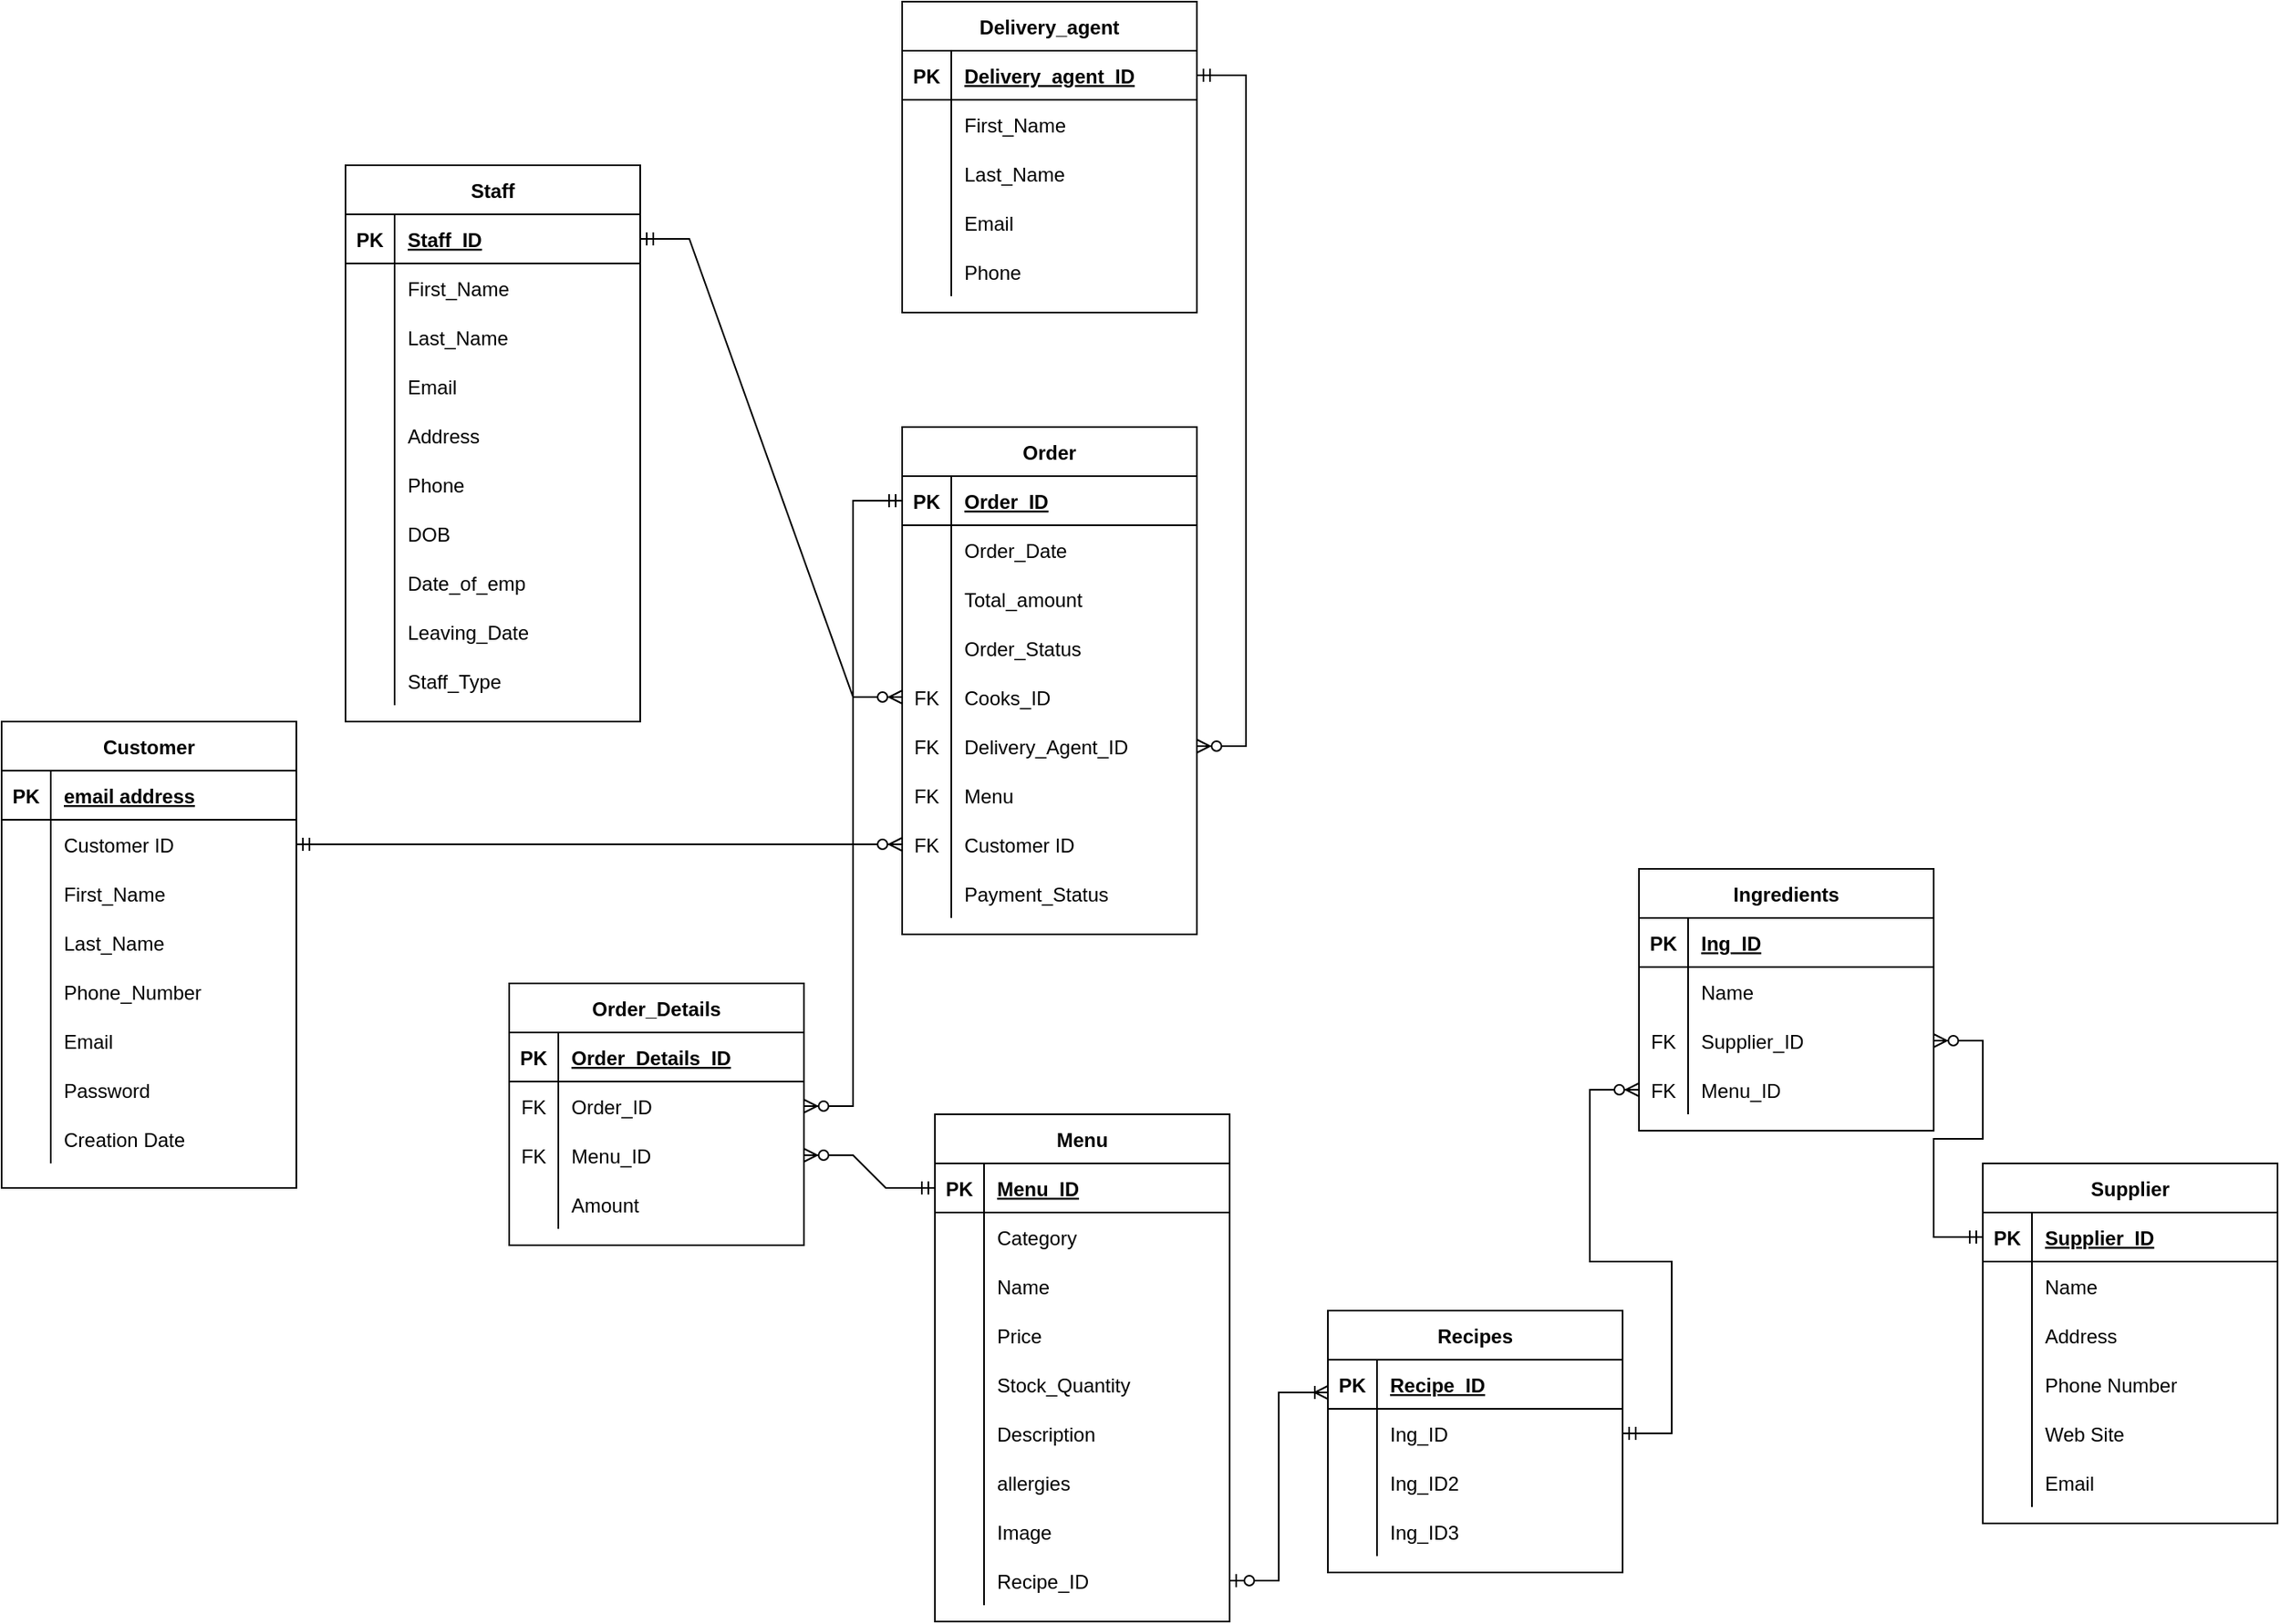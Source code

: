 <mxfile version="20.4.0" type="device"><diagram id="vlxMgIu1QUP0ZulLpLvN" name="Page-1"><mxGraphModel dx="1709" dy="1473" grid="1" gridSize="10" guides="1" tooltips="1" connect="1" arrows="1" fold="1" page="1" pageScale="1" pageWidth="827" pageHeight="1169" math="0" shadow="0"><root><mxCell id="0"/><mxCell id="1" parent="0"/><mxCell id="Rjp-DG5LjuVXsikCxvLW-1" value="Customer" style="shape=table;startSize=30;container=1;collapsible=1;childLayout=tableLayout;fixedRows=1;rowLines=0;fontStyle=1;align=center;resizeLast=1;" parent="1" vertex="1"><mxGeometry x="150" y="500" width="180" height="285" as="geometry"/></mxCell><mxCell id="Rjp-DG5LjuVXsikCxvLW-2" value="" style="shape=tableRow;horizontal=0;startSize=0;swimlaneHead=0;swimlaneBody=0;fillColor=none;collapsible=0;dropTarget=0;points=[[0,0.5],[1,0.5]];portConstraint=eastwest;top=0;left=0;right=0;bottom=1;" parent="Rjp-DG5LjuVXsikCxvLW-1" vertex="1"><mxGeometry y="30" width="180" height="30" as="geometry"/></mxCell><mxCell id="Rjp-DG5LjuVXsikCxvLW-3" value="PK" style="shape=partialRectangle;connectable=0;fillColor=none;top=0;left=0;bottom=0;right=0;fontStyle=1;overflow=hidden;" parent="Rjp-DG5LjuVXsikCxvLW-2" vertex="1"><mxGeometry width="30" height="30" as="geometry"><mxRectangle width="30" height="30" as="alternateBounds"/></mxGeometry></mxCell><mxCell id="Rjp-DG5LjuVXsikCxvLW-4" value="email address" style="shape=partialRectangle;connectable=0;fillColor=none;top=0;left=0;bottom=0;right=0;align=left;spacingLeft=6;fontStyle=5;overflow=hidden;" parent="Rjp-DG5LjuVXsikCxvLW-2" vertex="1"><mxGeometry x="30" width="150" height="30" as="geometry"><mxRectangle width="150" height="30" as="alternateBounds"/></mxGeometry></mxCell><mxCell id="Rjp-DG5LjuVXsikCxvLW-5" value="" style="shape=tableRow;horizontal=0;startSize=0;swimlaneHead=0;swimlaneBody=0;fillColor=none;collapsible=0;dropTarget=0;points=[[0,0.5],[1,0.5]];portConstraint=eastwest;top=0;left=0;right=0;bottom=0;" parent="Rjp-DG5LjuVXsikCxvLW-1" vertex="1"><mxGeometry y="60" width="180" height="30" as="geometry"/></mxCell><mxCell id="Rjp-DG5LjuVXsikCxvLW-6" value="" style="shape=partialRectangle;connectable=0;fillColor=none;top=0;left=0;bottom=0;right=0;editable=1;overflow=hidden;" parent="Rjp-DG5LjuVXsikCxvLW-5" vertex="1"><mxGeometry width="30" height="30" as="geometry"><mxRectangle width="30" height="30" as="alternateBounds"/></mxGeometry></mxCell><mxCell id="Rjp-DG5LjuVXsikCxvLW-7" value="Customer ID" style="shape=partialRectangle;connectable=0;fillColor=none;top=0;left=0;bottom=0;right=0;align=left;spacingLeft=6;overflow=hidden;" parent="Rjp-DG5LjuVXsikCxvLW-5" vertex="1"><mxGeometry x="30" width="150" height="30" as="geometry"><mxRectangle width="150" height="30" as="alternateBounds"/></mxGeometry></mxCell><mxCell id="Rjp-DG5LjuVXsikCxvLW-8" value="" style="shape=tableRow;horizontal=0;startSize=0;swimlaneHead=0;swimlaneBody=0;fillColor=none;collapsible=0;dropTarget=0;points=[[0,0.5],[1,0.5]];portConstraint=eastwest;top=0;left=0;right=0;bottom=0;" parent="Rjp-DG5LjuVXsikCxvLW-1" vertex="1"><mxGeometry y="90" width="180" height="30" as="geometry"/></mxCell><mxCell id="Rjp-DG5LjuVXsikCxvLW-9" value="" style="shape=partialRectangle;connectable=0;fillColor=none;top=0;left=0;bottom=0;right=0;editable=1;overflow=hidden;" parent="Rjp-DG5LjuVXsikCxvLW-8" vertex="1"><mxGeometry width="30" height="30" as="geometry"><mxRectangle width="30" height="30" as="alternateBounds"/></mxGeometry></mxCell><mxCell id="Rjp-DG5LjuVXsikCxvLW-10" value="First_Name" style="shape=partialRectangle;connectable=0;fillColor=none;top=0;left=0;bottom=0;right=0;align=left;spacingLeft=6;overflow=hidden;" parent="Rjp-DG5LjuVXsikCxvLW-8" vertex="1"><mxGeometry x="30" width="150" height="30" as="geometry"><mxRectangle width="150" height="30" as="alternateBounds"/></mxGeometry></mxCell><mxCell id="Rjp-DG5LjuVXsikCxvLW-11" value="" style="shape=tableRow;horizontal=0;startSize=0;swimlaneHead=0;swimlaneBody=0;fillColor=none;collapsible=0;dropTarget=0;points=[[0,0.5],[1,0.5]];portConstraint=eastwest;top=0;left=0;right=0;bottom=0;" parent="Rjp-DG5LjuVXsikCxvLW-1" vertex="1"><mxGeometry y="120" width="180" height="30" as="geometry"/></mxCell><mxCell id="Rjp-DG5LjuVXsikCxvLW-12" value="" style="shape=partialRectangle;connectable=0;fillColor=none;top=0;left=0;bottom=0;right=0;editable=1;overflow=hidden;" parent="Rjp-DG5LjuVXsikCxvLW-11" vertex="1"><mxGeometry width="30" height="30" as="geometry"><mxRectangle width="30" height="30" as="alternateBounds"/></mxGeometry></mxCell><mxCell id="Rjp-DG5LjuVXsikCxvLW-13" value="Last_Name" style="shape=partialRectangle;connectable=0;fillColor=none;top=0;left=0;bottom=0;right=0;align=left;spacingLeft=6;overflow=hidden;" parent="Rjp-DG5LjuVXsikCxvLW-11" vertex="1"><mxGeometry x="30" width="150" height="30" as="geometry"><mxRectangle width="150" height="30" as="alternateBounds"/></mxGeometry></mxCell><mxCell id="Rjp-DG5LjuVXsikCxvLW-14" style="shape=tableRow;horizontal=0;startSize=0;swimlaneHead=0;swimlaneBody=0;fillColor=none;collapsible=0;dropTarget=0;points=[[0,0.5],[1,0.5]];portConstraint=eastwest;top=0;left=0;right=0;bottom=0;" parent="Rjp-DG5LjuVXsikCxvLW-1" vertex="1"><mxGeometry y="150" width="180" height="30" as="geometry"/></mxCell><mxCell id="Rjp-DG5LjuVXsikCxvLW-15" style="shape=partialRectangle;connectable=0;fillColor=none;top=0;left=0;bottom=0;right=0;editable=1;overflow=hidden;" parent="Rjp-DG5LjuVXsikCxvLW-14" vertex="1"><mxGeometry width="30" height="30" as="geometry"><mxRectangle width="30" height="30" as="alternateBounds"/></mxGeometry></mxCell><mxCell id="Rjp-DG5LjuVXsikCxvLW-16" value="Phone_Number" style="shape=partialRectangle;connectable=0;fillColor=none;top=0;left=0;bottom=0;right=0;align=left;spacingLeft=6;overflow=hidden;" parent="Rjp-DG5LjuVXsikCxvLW-14" vertex="1"><mxGeometry x="30" width="150" height="30" as="geometry"><mxRectangle width="150" height="30" as="alternateBounds"/></mxGeometry></mxCell><mxCell id="Rjp-DG5LjuVXsikCxvLW-17" style="shape=tableRow;horizontal=0;startSize=0;swimlaneHead=0;swimlaneBody=0;fillColor=none;collapsible=0;dropTarget=0;points=[[0,0.5],[1,0.5]];portConstraint=eastwest;top=0;left=0;right=0;bottom=0;" parent="Rjp-DG5LjuVXsikCxvLW-1" vertex="1"><mxGeometry y="180" width="180" height="30" as="geometry"/></mxCell><mxCell id="Rjp-DG5LjuVXsikCxvLW-18" style="shape=partialRectangle;connectable=0;fillColor=none;top=0;left=0;bottom=0;right=0;editable=1;overflow=hidden;" parent="Rjp-DG5LjuVXsikCxvLW-17" vertex="1"><mxGeometry width="30" height="30" as="geometry"><mxRectangle width="30" height="30" as="alternateBounds"/></mxGeometry></mxCell><mxCell id="Rjp-DG5LjuVXsikCxvLW-19" value="Email" style="shape=partialRectangle;connectable=0;fillColor=none;top=0;left=0;bottom=0;right=0;align=left;spacingLeft=6;overflow=hidden;" parent="Rjp-DG5LjuVXsikCxvLW-17" vertex="1"><mxGeometry x="30" width="150" height="30" as="geometry"><mxRectangle width="150" height="30" as="alternateBounds"/></mxGeometry></mxCell><mxCell id="Rjp-DG5LjuVXsikCxvLW-20" style="shape=tableRow;horizontal=0;startSize=0;swimlaneHead=0;swimlaneBody=0;fillColor=none;collapsible=0;dropTarget=0;points=[[0,0.5],[1,0.5]];portConstraint=eastwest;top=0;left=0;right=0;bottom=0;" parent="Rjp-DG5LjuVXsikCxvLW-1" vertex="1"><mxGeometry y="210" width="180" height="30" as="geometry"/></mxCell><mxCell id="Rjp-DG5LjuVXsikCxvLW-21" style="shape=partialRectangle;connectable=0;fillColor=none;top=0;left=0;bottom=0;right=0;editable=1;overflow=hidden;" parent="Rjp-DG5LjuVXsikCxvLW-20" vertex="1"><mxGeometry width="30" height="30" as="geometry"><mxRectangle width="30" height="30" as="alternateBounds"/></mxGeometry></mxCell><mxCell id="Rjp-DG5LjuVXsikCxvLW-22" value="Password" style="shape=partialRectangle;connectable=0;fillColor=none;top=0;left=0;bottom=0;right=0;align=left;spacingLeft=6;overflow=hidden;" parent="Rjp-DG5LjuVXsikCxvLW-20" vertex="1"><mxGeometry x="30" width="150" height="30" as="geometry"><mxRectangle width="150" height="30" as="alternateBounds"/></mxGeometry></mxCell><mxCell id="Rjp-DG5LjuVXsikCxvLW-23" style="shape=tableRow;horizontal=0;startSize=0;swimlaneHead=0;swimlaneBody=0;fillColor=none;collapsible=0;dropTarget=0;points=[[0,0.5],[1,0.5]];portConstraint=eastwest;top=0;left=0;right=0;bottom=0;" parent="Rjp-DG5LjuVXsikCxvLW-1" vertex="1"><mxGeometry y="240" width="180" height="30" as="geometry"/></mxCell><mxCell id="Rjp-DG5LjuVXsikCxvLW-24" style="shape=partialRectangle;connectable=0;fillColor=none;top=0;left=0;bottom=0;right=0;editable=1;overflow=hidden;" parent="Rjp-DG5LjuVXsikCxvLW-23" vertex="1"><mxGeometry width="30" height="30" as="geometry"><mxRectangle width="30" height="30" as="alternateBounds"/></mxGeometry></mxCell><mxCell id="Rjp-DG5LjuVXsikCxvLW-25" value="Creation Date" style="shape=partialRectangle;connectable=0;fillColor=none;top=0;left=0;bottom=0;right=0;align=left;spacingLeft=6;overflow=hidden;" parent="Rjp-DG5LjuVXsikCxvLW-23" vertex="1"><mxGeometry x="30" width="150" height="30" as="geometry"><mxRectangle width="150" height="30" as="alternateBounds"/></mxGeometry></mxCell><mxCell id="Rjp-DG5LjuVXsikCxvLW-29" value="Order" style="shape=table;startSize=30;container=1;collapsible=1;childLayout=tableLayout;fixedRows=1;rowLines=0;fontStyle=1;align=center;resizeLast=1;" parent="1" vertex="1"><mxGeometry x="700" y="320" width="180" height="310" as="geometry"/></mxCell><mxCell id="Rjp-DG5LjuVXsikCxvLW-30" value="" style="shape=tableRow;horizontal=0;startSize=0;swimlaneHead=0;swimlaneBody=0;fillColor=none;collapsible=0;dropTarget=0;points=[[0,0.5],[1,0.5]];portConstraint=eastwest;top=0;left=0;right=0;bottom=1;" parent="Rjp-DG5LjuVXsikCxvLW-29" vertex="1"><mxGeometry y="30" width="180" height="30" as="geometry"/></mxCell><mxCell id="Rjp-DG5LjuVXsikCxvLW-31" value="PK" style="shape=partialRectangle;connectable=0;fillColor=none;top=0;left=0;bottom=0;right=0;fontStyle=1;overflow=hidden;" parent="Rjp-DG5LjuVXsikCxvLW-30" vertex="1"><mxGeometry width="30" height="30" as="geometry"><mxRectangle width="30" height="30" as="alternateBounds"/></mxGeometry></mxCell><mxCell id="Rjp-DG5LjuVXsikCxvLW-32" value="Order_ID" style="shape=partialRectangle;connectable=0;fillColor=none;top=0;left=0;bottom=0;right=0;align=left;spacingLeft=6;fontStyle=5;overflow=hidden;" parent="Rjp-DG5LjuVXsikCxvLW-30" vertex="1"><mxGeometry x="30" width="150" height="30" as="geometry"><mxRectangle width="150" height="30" as="alternateBounds"/></mxGeometry></mxCell><mxCell id="Rjp-DG5LjuVXsikCxvLW-33" value="" style="shape=tableRow;horizontal=0;startSize=0;swimlaneHead=0;swimlaneBody=0;fillColor=none;collapsible=0;dropTarget=0;points=[[0,0.5],[1,0.5]];portConstraint=eastwest;top=0;left=0;right=0;bottom=0;" parent="Rjp-DG5LjuVXsikCxvLW-29" vertex="1"><mxGeometry y="60" width="180" height="30" as="geometry"/></mxCell><mxCell id="Rjp-DG5LjuVXsikCxvLW-34" value="" style="shape=partialRectangle;connectable=0;fillColor=none;top=0;left=0;bottom=0;right=0;editable=1;overflow=hidden;" parent="Rjp-DG5LjuVXsikCxvLW-33" vertex="1"><mxGeometry width="30" height="30" as="geometry"><mxRectangle width="30" height="30" as="alternateBounds"/></mxGeometry></mxCell><mxCell id="Rjp-DG5LjuVXsikCxvLW-35" value="Order_Date" style="shape=partialRectangle;connectable=0;fillColor=none;top=0;left=0;bottom=0;right=0;align=left;spacingLeft=6;overflow=hidden;" parent="Rjp-DG5LjuVXsikCxvLW-33" vertex="1"><mxGeometry x="30" width="150" height="30" as="geometry"><mxRectangle width="150" height="30" as="alternateBounds"/></mxGeometry></mxCell><mxCell id="Rjp-DG5LjuVXsikCxvLW-36" value="" style="shape=tableRow;horizontal=0;startSize=0;swimlaneHead=0;swimlaneBody=0;fillColor=none;collapsible=0;dropTarget=0;points=[[0,0.5],[1,0.5]];portConstraint=eastwest;top=0;left=0;right=0;bottom=0;" parent="Rjp-DG5LjuVXsikCxvLW-29" vertex="1"><mxGeometry y="90" width="180" height="30" as="geometry"/></mxCell><mxCell id="Rjp-DG5LjuVXsikCxvLW-37" value="" style="shape=partialRectangle;connectable=0;fillColor=none;top=0;left=0;bottom=0;right=0;editable=1;overflow=hidden;" parent="Rjp-DG5LjuVXsikCxvLW-36" vertex="1"><mxGeometry width="30" height="30" as="geometry"><mxRectangle width="30" height="30" as="alternateBounds"/></mxGeometry></mxCell><mxCell id="Rjp-DG5LjuVXsikCxvLW-38" value="Total_amount" style="shape=partialRectangle;connectable=0;fillColor=none;top=0;left=0;bottom=0;right=0;align=left;spacingLeft=6;overflow=hidden;" parent="Rjp-DG5LjuVXsikCxvLW-36" vertex="1"><mxGeometry x="30" width="150" height="30" as="geometry"><mxRectangle width="150" height="30" as="alternateBounds"/></mxGeometry></mxCell><mxCell id="Rjp-DG5LjuVXsikCxvLW-39" value="" style="shape=tableRow;horizontal=0;startSize=0;swimlaneHead=0;swimlaneBody=0;fillColor=none;collapsible=0;dropTarget=0;points=[[0,0.5],[1,0.5]];portConstraint=eastwest;top=0;left=0;right=0;bottom=0;" parent="Rjp-DG5LjuVXsikCxvLW-29" vertex="1"><mxGeometry y="120" width="180" height="30" as="geometry"/></mxCell><mxCell id="Rjp-DG5LjuVXsikCxvLW-40" value="" style="shape=partialRectangle;connectable=0;fillColor=none;top=0;left=0;bottom=0;right=0;editable=1;overflow=hidden;" parent="Rjp-DG5LjuVXsikCxvLW-39" vertex="1"><mxGeometry width="30" height="30" as="geometry"><mxRectangle width="30" height="30" as="alternateBounds"/></mxGeometry></mxCell><mxCell id="Rjp-DG5LjuVXsikCxvLW-41" value="Order_Status" style="shape=partialRectangle;connectable=0;fillColor=none;top=0;left=0;bottom=0;right=0;align=left;spacingLeft=6;overflow=hidden;" parent="Rjp-DG5LjuVXsikCxvLW-39" vertex="1"><mxGeometry x="30" width="150" height="30" as="geometry"><mxRectangle width="150" height="30" as="alternateBounds"/></mxGeometry></mxCell><mxCell id="Rjp-DG5LjuVXsikCxvLW-42" style="shape=tableRow;horizontal=0;startSize=0;swimlaneHead=0;swimlaneBody=0;fillColor=none;collapsible=0;dropTarget=0;points=[[0,0.5],[1,0.5]];portConstraint=eastwest;top=0;left=0;right=0;bottom=0;" parent="Rjp-DG5LjuVXsikCxvLW-29" vertex="1"><mxGeometry y="150" width="180" height="30" as="geometry"/></mxCell><mxCell id="Rjp-DG5LjuVXsikCxvLW-43" value="FK" style="shape=partialRectangle;connectable=0;fillColor=none;top=0;left=0;bottom=0;right=0;editable=1;overflow=hidden;" parent="Rjp-DG5LjuVXsikCxvLW-42" vertex="1"><mxGeometry width="30" height="30" as="geometry"><mxRectangle width="30" height="30" as="alternateBounds"/></mxGeometry></mxCell><mxCell id="Rjp-DG5LjuVXsikCxvLW-44" value="Cooks_ID" style="shape=partialRectangle;connectable=0;fillColor=none;top=0;left=0;bottom=0;right=0;align=left;spacingLeft=6;overflow=hidden;" parent="Rjp-DG5LjuVXsikCxvLW-42" vertex="1"><mxGeometry x="30" width="150" height="30" as="geometry"><mxRectangle width="150" height="30" as="alternateBounds"/></mxGeometry></mxCell><mxCell id="Rjp-DG5LjuVXsikCxvLW-45" style="shape=tableRow;horizontal=0;startSize=0;swimlaneHead=0;swimlaneBody=0;fillColor=none;collapsible=0;dropTarget=0;points=[[0,0.5],[1,0.5]];portConstraint=eastwest;top=0;left=0;right=0;bottom=0;" parent="Rjp-DG5LjuVXsikCxvLW-29" vertex="1"><mxGeometry y="180" width="180" height="30" as="geometry"/></mxCell><mxCell id="Rjp-DG5LjuVXsikCxvLW-46" value="FK" style="shape=partialRectangle;connectable=0;fillColor=none;top=0;left=0;bottom=0;right=0;editable=1;overflow=hidden;" parent="Rjp-DG5LjuVXsikCxvLW-45" vertex="1"><mxGeometry width="30" height="30" as="geometry"><mxRectangle width="30" height="30" as="alternateBounds"/></mxGeometry></mxCell><mxCell id="Rjp-DG5LjuVXsikCxvLW-47" value="Delivery_Agent_ID" style="shape=partialRectangle;connectable=0;fillColor=none;top=0;left=0;bottom=0;right=0;align=left;spacingLeft=6;overflow=hidden;" parent="Rjp-DG5LjuVXsikCxvLW-45" vertex="1"><mxGeometry x="30" width="150" height="30" as="geometry"><mxRectangle width="150" height="30" as="alternateBounds"/></mxGeometry></mxCell><mxCell id="Rjp-DG5LjuVXsikCxvLW-48" style="shape=tableRow;horizontal=0;startSize=0;swimlaneHead=0;swimlaneBody=0;fillColor=none;collapsible=0;dropTarget=0;points=[[0,0.5],[1,0.5]];portConstraint=eastwest;top=0;left=0;right=0;bottom=0;" parent="Rjp-DG5LjuVXsikCxvLW-29" vertex="1"><mxGeometry y="210" width="180" height="30" as="geometry"/></mxCell><mxCell id="Rjp-DG5LjuVXsikCxvLW-49" value="FK" style="shape=partialRectangle;connectable=0;fillColor=none;top=0;left=0;bottom=0;right=0;editable=1;overflow=hidden;" parent="Rjp-DG5LjuVXsikCxvLW-48" vertex="1"><mxGeometry width="30" height="30" as="geometry"><mxRectangle width="30" height="30" as="alternateBounds"/></mxGeometry></mxCell><mxCell id="Rjp-DG5LjuVXsikCxvLW-50" value="Menu" style="shape=partialRectangle;connectable=0;fillColor=none;top=0;left=0;bottom=0;right=0;align=left;spacingLeft=6;overflow=hidden;" parent="Rjp-DG5LjuVXsikCxvLW-48" vertex="1"><mxGeometry x="30" width="150" height="30" as="geometry"><mxRectangle width="150" height="30" as="alternateBounds"/></mxGeometry></mxCell><mxCell id="Rjp-DG5LjuVXsikCxvLW-51" style="shape=tableRow;horizontal=0;startSize=0;swimlaneHead=0;swimlaneBody=0;fillColor=none;collapsible=0;dropTarget=0;points=[[0,0.5],[1,0.5]];portConstraint=eastwest;top=0;left=0;right=0;bottom=0;" parent="Rjp-DG5LjuVXsikCxvLW-29" vertex="1"><mxGeometry y="240" width="180" height="30" as="geometry"/></mxCell><mxCell id="Rjp-DG5LjuVXsikCxvLW-52" value="FK" style="shape=partialRectangle;connectable=0;fillColor=none;top=0;left=0;bottom=0;right=0;editable=1;overflow=hidden;" parent="Rjp-DG5LjuVXsikCxvLW-51" vertex="1"><mxGeometry width="30" height="30" as="geometry"><mxRectangle width="30" height="30" as="alternateBounds"/></mxGeometry></mxCell><mxCell id="Rjp-DG5LjuVXsikCxvLW-53" value="Customer ID" style="shape=partialRectangle;connectable=0;fillColor=none;top=0;left=0;bottom=0;right=0;align=left;spacingLeft=6;overflow=hidden;" parent="Rjp-DG5LjuVXsikCxvLW-51" vertex="1"><mxGeometry x="30" width="150" height="30" as="geometry"><mxRectangle width="150" height="30" as="alternateBounds"/></mxGeometry></mxCell><mxCell id="Rjp-DG5LjuVXsikCxvLW-54" style="shape=tableRow;horizontal=0;startSize=0;swimlaneHead=0;swimlaneBody=0;fillColor=none;collapsible=0;dropTarget=0;points=[[0,0.5],[1,0.5]];portConstraint=eastwest;top=0;left=0;right=0;bottom=0;" parent="Rjp-DG5LjuVXsikCxvLW-29" vertex="1"><mxGeometry y="270" width="180" height="30" as="geometry"/></mxCell><mxCell id="Rjp-DG5LjuVXsikCxvLW-55" style="shape=partialRectangle;connectable=0;fillColor=none;top=0;left=0;bottom=0;right=0;editable=1;overflow=hidden;" parent="Rjp-DG5LjuVXsikCxvLW-54" vertex="1"><mxGeometry width="30" height="30" as="geometry"><mxRectangle width="30" height="30" as="alternateBounds"/></mxGeometry></mxCell><mxCell id="Rjp-DG5LjuVXsikCxvLW-56" value="Payment_Status" style="shape=partialRectangle;connectable=0;fillColor=none;top=0;left=0;bottom=0;right=0;align=left;spacingLeft=6;overflow=hidden;" parent="Rjp-DG5LjuVXsikCxvLW-54" vertex="1"><mxGeometry x="30" width="150" height="30" as="geometry"><mxRectangle width="150" height="30" as="alternateBounds"/></mxGeometry></mxCell><mxCell id="Rjp-DG5LjuVXsikCxvLW-57" value="Menu" style="shape=table;startSize=30;container=1;collapsible=1;childLayout=tableLayout;fixedRows=1;rowLines=0;fontStyle=1;align=center;resizeLast=1;" parent="1" vertex="1"><mxGeometry x="720" y="740" width="180" height="310" as="geometry"/></mxCell><mxCell id="Rjp-DG5LjuVXsikCxvLW-58" value="" style="shape=tableRow;horizontal=0;startSize=0;swimlaneHead=0;swimlaneBody=0;fillColor=none;collapsible=0;dropTarget=0;points=[[0,0.5],[1,0.5]];portConstraint=eastwest;top=0;left=0;right=0;bottom=1;" parent="Rjp-DG5LjuVXsikCxvLW-57" vertex="1"><mxGeometry y="30" width="180" height="30" as="geometry"/></mxCell><mxCell id="Rjp-DG5LjuVXsikCxvLW-59" value="PK" style="shape=partialRectangle;connectable=0;fillColor=none;top=0;left=0;bottom=0;right=0;fontStyle=1;overflow=hidden;" parent="Rjp-DG5LjuVXsikCxvLW-58" vertex="1"><mxGeometry width="30" height="30" as="geometry"><mxRectangle width="30" height="30" as="alternateBounds"/></mxGeometry></mxCell><mxCell id="Rjp-DG5LjuVXsikCxvLW-60" value="Menu_ID" style="shape=partialRectangle;connectable=0;fillColor=none;top=0;left=0;bottom=0;right=0;align=left;spacingLeft=6;fontStyle=5;overflow=hidden;" parent="Rjp-DG5LjuVXsikCxvLW-58" vertex="1"><mxGeometry x="30" width="150" height="30" as="geometry"><mxRectangle width="150" height="30" as="alternateBounds"/></mxGeometry></mxCell><mxCell id="Rjp-DG5LjuVXsikCxvLW-61" value="" style="shape=tableRow;horizontal=0;startSize=0;swimlaneHead=0;swimlaneBody=0;fillColor=none;collapsible=0;dropTarget=0;points=[[0,0.5],[1,0.5]];portConstraint=eastwest;top=0;left=0;right=0;bottom=0;" parent="Rjp-DG5LjuVXsikCxvLW-57" vertex="1"><mxGeometry y="60" width="180" height="30" as="geometry"/></mxCell><mxCell id="Rjp-DG5LjuVXsikCxvLW-62" value="" style="shape=partialRectangle;connectable=0;fillColor=none;top=0;left=0;bottom=0;right=0;editable=1;overflow=hidden;" parent="Rjp-DG5LjuVXsikCxvLW-61" vertex="1"><mxGeometry width="30" height="30" as="geometry"><mxRectangle width="30" height="30" as="alternateBounds"/></mxGeometry></mxCell><mxCell id="Rjp-DG5LjuVXsikCxvLW-63" value="Category" style="shape=partialRectangle;connectable=0;fillColor=none;top=0;left=0;bottom=0;right=0;align=left;spacingLeft=6;overflow=hidden;" parent="Rjp-DG5LjuVXsikCxvLW-61" vertex="1"><mxGeometry x="30" width="150" height="30" as="geometry"><mxRectangle width="150" height="30" as="alternateBounds"/></mxGeometry></mxCell><mxCell id="Rjp-DG5LjuVXsikCxvLW-85" style="shape=tableRow;horizontal=0;startSize=0;swimlaneHead=0;swimlaneBody=0;fillColor=none;collapsible=0;dropTarget=0;points=[[0,0.5],[1,0.5]];portConstraint=eastwest;top=0;left=0;right=0;bottom=0;" parent="Rjp-DG5LjuVXsikCxvLW-57" vertex="1"><mxGeometry y="90" width="180" height="30" as="geometry"/></mxCell><mxCell id="Rjp-DG5LjuVXsikCxvLW-86" style="shape=partialRectangle;connectable=0;fillColor=none;top=0;left=0;bottom=0;right=0;editable=1;overflow=hidden;" parent="Rjp-DG5LjuVXsikCxvLW-85" vertex="1"><mxGeometry width="30" height="30" as="geometry"><mxRectangle width="30" height="30" as="alternateBounds"/></mxGeometry></mxCell><mxCell id="Rjp-DG5LjuVXsikCxvLW-87" value="Name" style="shape=partialRectangle;connectable=0;fillColor=none;top=0;left=0;bottom=0;right=0;align=left;spacingLeft=6;overflow=hidden;" parent="Rjp-DG5LjuVXsikCxvLW-85" vertex="1"><mxGeometry x="30" width="150" height="30" as="geometry"><mxRectangle width="150" height="30" as="alternateBounds"/></mxGeometry></mxCell><mxCell id="Rjp-DG5LjuVXsikCxvLW-64" value="" style="shape=tableRow;horizontal=0;startSize=0;swimlaneHead=0;swimlaneBody=0;fillColor=none;collapsible=0;dropTarget=0;points=[[0,0.5],[1,0.5]];portConstraint=eastwest;top=0;left=0;right=0;bottom=0;" parent="Rjp-DG5LjuVXsikCxvLW-57" vertex="1"><mxGeometry y="120" width="180" height="30" as="geometry"/></mxCell><mxCell id="Rjp-DG5LjuVXsikCxvLW-65" value="" style="shape=partialRectangle;connectable=0;fillColor=none;top=0;left=0;bottom=0;right=0;editable=1;overflow=hidden;" parent="Rjp-DG5LjuVXsikCxvLW-64" vertex="1"><mxGeometry width="30" height="30" as="geometry"><mxRectangle width="30" height="30" as="alternateBounds"/></mxGeometry></mxCell><mxCell id="Rjp-DG5LjuVXsikCxvLW-66" value="Price" style="shape=partialRectangle;connectable=0;fillColor=none;top=0;left=0;bottom=0;right=0;align=left;spacingLeft=6;overflow=hidden;" parent="Rjp-DG5LjuVXsikCxvLW-64" vertex="1"><mxGeometry x="30" width="150" height="30" as="geometry"><mxRectangle width="150" height="30" as="alternateBounds"/></mxGeometry></mxCell><mxCell id="Rjp-DG5LjuVXsikCxvLW-67" value="" style="shape=tableRow;horizontal=0;startSize=0;swimlaneHead=0;swimlaneBody=0;fillColor=none;collapsible=0;dropTarget=0;points=[[0,0.5],[1,0.5]];portConstraint=eastwest;top=0;left=0;right=0;bottom=0;" parent="Rjp-DG5LjuVXsikCxvLW-57" vertex="1"><mxGeometry y="150" width="180" height="30" as="geometry"/></mxCell><mxCell id="Rjp-DG5LjuVXsikCxvLW-68" value="" style="shape=partialRectangle;connectable=0;fillColor=none;top=0;left=0;bottom=0;right=0;editable=1;overflow=hidden;" parent="Rjp-DG5LjuVXsikCxvLW-67" vertex="1"><mxGeometry width="30" height="30" as="geometry"><mxRectangle width="30" height="30" as="alternateBounds"/></mxGeometry></mxCell><mxCell id="Rjp-DG5LjuVXsikCxvLW-69" value="Stock_Quantity" style="shape=partialRectangle;connectable=0;fillColor=none;top=0;left=0;bottom=0;right=0;align=left;spacingLeft=6;overflow=hidden;" parent="Rjp-DG5LjuVXsikCxvLW-67" vertex="1"><mxGeometry x="30" width="150" height="30" as="geometry"><mxRectangle width="150" height="30" as="alternateBounds"/></mxGeometry></mxCell><mxCell id="Rjp-DG5LjuVXsikCxvLW-70" style="shape=tableRow;horizontal=0;startSize=0;swimlaneHead=0;swimlaneBody=0;fillColor=none;collapsible=0;dropTarget=0;points=[[0,0.5],[1,0.5]];portConstraint=eastwest;top=0;left=0;right=0;bottom=0;" parent="Rjp-DG5LjuVXsikCxvLW-57" vertex="1"><mxGeometry y="180" width="180" height="30" as="geometry"/></mxCell><mxCell id="Rjp-DG5LjuVXsikCxvLW-71" style="shape=partialRectangle;connectable=0;fillColor=none;top=0;left=0;bottom=0;right=0;editable=1;overflow=hidden;" parent="Rjp-DG5LjuVXsikCxvLW-70" vertex="1"><mxGeometry width="30" height="30" as="geometry"><mxRectangle width="30" height="30" as="alternateBounds"/></mxGeometry></mxCell><mxCell id="Rjp-DG5LjuVXsikCxvLW-72" value="Description" style="shape=partialRectangle;connectable=0;fillColor=none;top=0;left=0;bottom=0;right=0;align=left;spacingLeft=6;overflow=hidden;" parent="Rjp-DG5LjuVXsikCxvLW-70" vertex="1"><mxGeometry x="30" width="150" height="30" as="geometry"><mxRectangle width="150" height="30" as="alternateBounds"/></mxGeometry></mxCell><mxCell id="Rjp-DG5LjuVXsikCxvLW-73" style="shape=tableRow;horizontal=0;startSize=0;swimlaneHead=0;swimlaneBody=0;fillColor=none;collapsible=0;dropTarget=0;points=[[0,0.5],[1,0.5]];portConstraint=eastwest;top=0;left=0;right=0;bottom=0;" parent="Rjp-DG5LjuVXsikCxvLW-57" vertex="1"><mxGeometry y="210" width="180" height="30" as="geometry"/></mxCell><mxCell id="Rjp-DG5LjuVXsikCxvLW-74" style="shape=partialRectangle;connectable=0;fillColor=none;top=0;left=0;bottom=0;right=0;editable=1;overflow=hidden;" parent="Rjp-DG5LjuVXsikCxvLW-73" vertex="1"><mxGeometry width="30" height="30" as="geometry"><mxRectangle width="30" height="30" as="alternateBounds"/></mxGeometry></mxCell><mxCell id="Rjp-DG5LjuVXsikCxvLW-75" value="allergies" style="shape=partialRectangle;connectable=0;fillColor=none;top=0;left=0;bottom=0;right=0;align=left;spacingLeft=6;overflow=hidden;" parent="Rjp-DG5LjuVXsikCxvLW-73" vertex="1"><mxGeometry x="30" width="150" height="30" as="geometry"><mxRectangle width="150" height="30" as="alternateBounds"/></mxGeometry></mxCell><mxCell id="Rjp-DG5LjuVXsikCxvLW-76" style="shape=tableRow;horizontal=0;startSize=0;swimlaneHead=0;swimlaneBody=0;fillColor=none;collapsible=0;dropTarget=0;points=[[0,0.5],[1,0.5]];portConstraint=eastwest;top=0;left=0;right=0;bottom=0;" parent="Rjp-DG5LjuVXsikCxvLW-57" vertex="1"><mxGeometry y="240" width="180" height="30" as="geometry"/></mxCell><mxCell id="Rjp-DG5LjuVXsikCxvLW-77" style="shape=partialRectangle;connectable=0;fillColor=none;top=0;left=0;bottom=0;right=0;editable=1;overflow=hidden;" parent="Rjp-DG5LjuVXsikCxvLW-76" vertex="1"><mxGeometry width="30" height="30" as="geometry"><mxRectangle width="30" height="30" as="alternateBounds"/></mxGeometry></mxCell><mxCell id="Rjp-DG5LjuVXsikCxvLW-78" value="Image" style="shape=partialRectangle;connectable=0;fillColor=none;top=0;left=0;bottom=0;right=0;align=left;spacingLeft=6;overflow=hidden;" parent="Rjp-DG5LjuVXsikCxvLW-76" vertex="1"><mxGeometry x="30" width="150" height="30" as="geometry"><mxRectangle width="150" height="30" as="alternateBounds"/></mxGeometry></mxCell><mxCell id="Rjp-DG5LjuVXsikCxvLW-79" style="shape=tableRow;horizontal=0;startSize=0;swimlaneHead=0;swimlaneBody=0;fillColor=none;collapsible=0;dropTarget=0;points=[[0,0.5],[1,0.5]];portConstraint=eastwest;top=0;left=0;right=0;bottom=0;" parent="Rjp-DG5LjuVXsikCxvLW-57" vertex="1"><mxGeometry y="270" width="180" height="30" as="geometry"/></mxCell><mxCell id="Rjp-DG5LjuVXsikCxvLW-80" value="" style="shape=partialRectangle;connectable=0;fillColor=none;top=0;left=0;bottom=0;right=0;editable=1;overflow=hidden;" parent="Rjp-DG5LjuVXsikCxvLW-79" vertex="1"><mxGeometry width="30" height="30" as="geometry"><mxRectangle width="30" height="30" as="alternateBounds"/></mxGeometry></mxCell><mxCell id="Rjp-DG5LjuVXsikCxvLW-81" value="Recipe_ID" style="shape=partialRectangle;connectable=0;fillColor=none;top=0;left=0;bottom=0;right=0;align=left;spacingLeft=6;overflow=hidden;" parent="Rjp-DG5LjuVXsikCxvLW-79" vertex="1"><mxGeometry x="30" width="150" height="30" as="geometry"><mxRectangle width="150" height="30" as="alternateBounds"/></mxGeometry></mxCell><mxCell id="Rjp-DG5LjuVXsikCxvLW-88" value="Staff" style="shape=table;startSize=30;container=1;collapsible=1;childLayout=tableLayout;fixedRows=1;rowLines=0;fontStyle=1;align=center;resizeLast=1;" parent="1" vertex="1"><mxGeometry x="360" y="160" width="180" height="340" as="geometry"/></mxCell><mxCell id="Rjp-DG5LjuVXsikCxvLW-89" value="" style="shape=tableRow;horizontal=0;startSize=0;swimlaneHead=0;swimlaneBody=0;fillColor=none;collapsible=0;dropTarget=0;points=[[0,0.5],[1,0.5]];portConstraint=eastwest;top=0;left=0;right=0;bottom=1;" parent="Rjp-DG5LjuVXsikCxvLW-88" vertex="1"><mxGeometry y="30" width="180" height="30" as="geometry"/></mxCell><mxCell id="Rjp-DG5LjuVXsikCxvLW-90" value="PK" style="shape=partialRectangle;connectable=0;fillColor=none;top=0;left=0;bottom=0;right=0;fontStyle=1;overflow=hidden;" parent="Rjp-DG5LjuVXsikCxvLW-89" vertex="1"><mxGeometry width="30" height="30" as="geometry"><mxRectangle width="30" height="30" as="alternateBounds"/></mxGeometry></mxCell><mxCell id="Rjp-DG5LjuVXsikCxvLW-91" value="Staff_ID" style="shape=partialRectangle;connectable=0;fillColor=none;top=0;left=0;bottom=0;right=0;align=left;spacingLeft=6;fontStyle=5;overflow=hidden;" parent="Rjp-DG5LjuVXsikCxvLW-89" vertex="1"><mxGeometry x="30" width="150" height="30" as="geometry"><mxRectangle width="150" height="30" as="alternateBounds"/></mxGeometry></mxCell><mxCell id="Rjp-DG5LjuVXsikCxvLW-92" value="" style="shape=tableRow;horizontal=0;startSize=0;swimlaneHead=0;swimlaneBody=0;fillColor=none;collapsible=0;dropTarget=0;points=[[0,0.5],[1,0.5]];portConstraint=eastwest;top=0;left=0;right=0;bottom=0;" parent="Rjp-DG5LjuVXsikCxvLW-88" vertex="1"><mxGeometry y="60" width="180" height="30" as="geometry"/></mxCell><mxCell id="Rjp-DG5LjuVXsikCxvLW-93" value="" style="shape=partialRectangle;connectable=0;fillColor=none;top=0;left=0;bottom=0;right=0;editable=1;overflow=hidden;" parent="Rjp-DG5LjuVXsikCxvLW-92" vertex="1"><mxGeometry width="30" height="30" as="geometry"><mxRectangle width="30" height="30" as="alternateBounds"/></mxGeometry></mxCell><mxCell id="Rjp-DG5LjuVXsikCxvLW-94" value="First_Name" style="shape=partialRectangle;connectable=0;fillColor=none;top=0;left=0;bottom=0;right=0;align=left;spacingLeft=6;overflow=hidden;" parent="Rjp-DG5LjuVXsikCxvLW-92" vertex="1"><mxGeometry x="30" width="150" height="30" as="geometry"><mxRectangle width="150" height="30" as="alternateBounds"/></mxGeometry></mxCell><mxCell id="Rjp-DG5LjuVXsikCxvLW-95" value="" style="shape=tableRow;horizontal=0;startSize=0;swimlaneHead=0;swimlaneBody=0;fillColor=none;collapsible=0;dropTarget=0;points=[[0,0.5],[1,0.5]];portConstraint=eastwest;top=0;left=0;right=0;bottom=0;" parent="Rjp-DG5LjuVXsikCxvLW-88" vertex="1"><mxGeometry y="90" width="180" height="30" as="geometry"/></mxCell><mxCell id="Rjp-DG5LjuVXsikCxvLW-96" value="" style="shape=partialRectangle;connectable=0;fillColor=none;top=0;left=0;bottom=0;right=0;editable=1;overflow=hidden;" parent="Rjp-DG5LjuVXsikCxvLW-95" vertex="1"><mxGeometry width="30" height="30" as="geometry"><mxRectangle width="30" height="30" as="alternateBounds"/></mxGeometry></mxCell><mxCell id="Rjp-DG5LjuVXsikCxvLW-97" value="Last_Name" style="shape=partialRectangle;connectable=0;fillColor=none;top=0;left=0;bottom=0;right=0;align=left;spacingLeft=6;overflow=hidden;" parent="Rjp-DG5LjuVXsikCxvLW-95" vertex="1"><mxGeometry x="30" width="150" height="30" as="geometry"><mxRectangle width="150" height="30" as="alternateBounds"/></mxGeometry></mxCell><mxCell id="Rjp-DG5LjuVXsikCxvLW-116" style="shape=tableRow;horizontal=0;startSize=0;swimlaneHead=0;swimlaneBody=0;fillColor=none;collapsible=0;dropTarget=0;points=[[0,0.5],[1,0.5]];portConstraint=eastwest;top=0;left=0;right=0;bottom=0;" parent="Rjp-DG5LjuVXsikCxvLW-88" vertex="1"><mxGeometry y="120" width="180" height="30" as="geometry"/></mxCell><mxCell id="Rjp-DG5LjuVXsikCxvLW-117" style="shape=partialRectangle;connectable=0;fillColor=none;top=0;left=0;bottom=0;right=0;editable=1;overflow=hidden;" parent="Rjp-DG5LjuVXsikCxvLW-116" vertex="1"><mxGeometry width="30" height="30" as="geometry"><mxRectangle width="30" height="30" as="alternateBounds"/></mxGeometry></mxCell><mxCell id="Rjp-DG5LjuVXsikCxvLW-118" value="Email" style="shape=partialRectangle;connectable=0;fillColor=none;top=0;left=0;bottom=0;right=0;align=left;spacingLeft=6;overflow=hidden;" parent="Rjp-DG5LjuVXsikCxvLW-116" vertex="1"><mxGeometry x="30" width="150" height="30" as="geometry"><mxRectangle width="150" height="30" as="alternateBounds"/></mxGeometry></mxCell><mxCell id="Rjp-DG5LjuVXsikCxvLW-113" style="shape=tableRow;horizontal=0;startSize=0;swimlaneHead=0;swimlaneBody=0;fillColor=none;collapsible=0;dropTarget=0;points=[[0,0.5],[1,0.5]];portConstraint=eastwest;top=0;left=0;right=0;bottom=0;" parent="Rjp-DG5LjuVXsikCxvLW-88" vertex="1"><mxGeometry y="150" width="180" height="30" as="geometry"/></mxCell><mxCell id="Rjp-DG5LjuVXsikCxvLW-114" style="shape=partialRectangle;connectable=0;fillColor=none;top=0;left=0;bottom=0;right=0;editable=1;overflow=hidden;" parent="Rjp-DG5LjuVXsikCxvLW-113" vertex="1"><mxGeometry width="30" height="30" as="geometry"><mxRectangle width="30" height="30" as="alternateBounds"/></mxGeometry></mxCell><mxCell id="Rjp-DG5LjuVXsikCxvLW-115" value="Address" style="shape=partialRectangle;connectable=0;fillColor=none;top=0;left=0;bottom=0;right=0;align=left;spacingLeft=6;overflow=hidden;" parent="Rjp-DG5LjuVXsikCxvLW-113" vertex="1"><mxGeometry x="30" width="150" height="30" as="geometry"><mxRectangle width="150" height="30" as="alternateBounds"/></mxGeometry></mxCell><mxCell id="Rjp-DG5LjuVXsikCxvLW-110" style="shape=tableRow;horizontal=0;startSize=0;swimlaneHead=0;swimlaneBody=0;fillColor=none;collapsible=0;dropTarget=0;points=[[0,0.5],[1,0.5]];portConstraint=eastwest;top=0;left=0;right=0;bottom=0;" parent="Rjp-DG5LjuVXsikCxvLW-88" vertex="1"><mxGeometry y="180" width="180" height="30" as="geometry"/></mxCell><mxCell id="Rjp-DG5LjuVXsikCxvLW-111" style="shape=partialRectangle;connectable=0;fillColor=none;top=0;left=0;bottom=0;right=0;editable=1;overflow=hidden;" parent="Rjp-DG5LjuVXsikCxvLW-110" vertex="1"><mxGeometry width="30" height="30" as="geometry"><mxRectangle width="30" height="30" as="alternateBounds"/></mxGeometry></mxCell><mxCell id="Rjp-DG5LjuVXsikCxvLW-112" value="Phone" style="shape=partialRectangle;connectable=0;fillColor=none;top=0;left=0;bottom=0;right=0;align=left;spacingLeft=6;overflow=hidden;" parent="Rjp-DG5LjuVXsikCxvLW-110" vertex="1"><mxGeometry x="30" width="150" height="30" as="geometry"><mxRectangle width="150" height="30" as="alternateBounds"/></mxGeometry></mxCell><mxCell id="Rjp-DG5LjuVXsikCxvLW-107" style="shape=tableRow;horizontal=0;startSize=0;swimlaneHead=0;swimlaneBody=0;fillColor=none;collapsible=0;dropTarget=0;points=[[0,0.5],[1,0.5]];portConstraint=eastwest;top=0;left=0;right=0;bottom=0;" parent="Rjp-DG5LjuVXsikCxvLW-88" vertex="1"><mxGeometry y="210" width="180" height="30" as="geometry"/></mxCell><mxCell id="Rjp-DG5LjuVXsikCxvLW-108" style="shape=partialRectangle;connectable=0;fillColor=none;top=0;left=0;bottom=0;right=0;editable=1;overflow=hidden;" parent="Rjp-DG5LjuVXsikCxvLW-107" vertex="1"><mxGeometry width="30" height="30" as="geometry"><mxRectangle width="30" height="30" as="alternateBounds"/></mxGeometry></mxCell><mxCell id="Rjp-DG5LjuVXsikCxvLW-109" value="DOB" style="shape=partialRectangle;connectable=0;fillColor=none;top=0;left=0;bottom=0;right=0;align=left;spacingLeft=6;overflow=hidden;" parent="Rjp-DG5LjuVXsikCxvLW-107" vertex="1"><mxGeometry x="30" width="150" height="30" as="geometry"><mxRectangle width="150" height="30" as="alternateBounds"/></mxGeometry></mxCell><mxCell id="Rjp-DG5LjuVXsikCxvLW-104" style="shape=tableRow;horizontal=0;startSize=0;swimlaneHead=0;swimlaneBody=0;fillColor=none;collapsible=0;dropTarget=0;points=[[0,0.5],[1,0.5]];portConstraint=eastwest;top=0;left=0;right=0;bottom=0;" parent="Rjp-DG5LjuVXsikCxvLW-88" vertex="1"><mxGeometry y="240" width="180" height="30" as="geometry"/></mxCell><mxCell id="Rjp-DG5LjuVXsikCxvLW-105" style="shape=partialRectangle;connectable=0;fillColor=none;top=0;left=0;bottom=0;right=0;editable=1;overflow=hidden;" parent="Rjp-DG5LjuVXsikCxvLW-104" vertex="1"><mxGeometry width="30" height="30" as="geometry"><mxRectangle width="30" height="30" as="alternateBounds"/></mxGeometry></mxCell><mxCell id="Rjp-DG5LjuVXsikCxvLW-106" value="Date_of_emp" style="shape=partialRectangle;connectable=0;fillColor=none;top=0;left=0;bottom=0;right=0;align=left;spacingLeft=6;overflow=hidden;" parent="Rjp-DG5LjuVXsikCxvLW-104" vertex="1"><mxGeometry x="30" width="150" height="30" as="geometry"><mxRectangle width="150" height="30" as="alternateBounds"/></mxGeometry></mxCell><mxCell id="Rjp-DG5LjuVXsikCxvLW-101" style="shape=tableRow;horizontal=0;startSize=0;swimlaneHead=0;swimlaneBody=0;fillColor=none;collapsible=0;dropTarget=0;points=[[0,0.5],[1,0.5]];portConstraint=eastwest;top=0;left=0;right=0;bottom=0;" parent="Rjp-DG5LjuVXsikCxvLW-88" vertex="1"><mxGeometry y="270" width="180" height="30" as="geometry"/></mxCell><mxCell id="Rjp-DG5LjuVXsikCxvLW-102" style="shape=partialRectangle;connectable=0;fillColor=none;top=0;left=0;bottom=0;right=0;editable=1;overflow=hidden;" parent="Rjp-DG5LjuVXsikCxvLW-101" vertex="1"><mxGeometry width="30" height="30" as="geometry"><mxRectangle width="30" height="30" as="alternateBounds"/></mxGeometry></mxCell><mxCell id="Rjp-DG5LjuVXsikCxvLW-103" value="Leaving_Date" style="shape=partialRectangle;connectable=0;fillColor=none;top=0;left=0;bottom=0;right=0;align=left;spacingLeft=6;overflow=hidden;" parent="Rjp-DG5LjuVXsikCxvLW-101" vertex="1"><mxGeometry x="30" width="150" height="30" as="geometry"><mxRectangle width="150" height="30" as="alternateBounds"/></mxGeometry></mxCell><mxCell id="Rjp-DG5LjuVXsikCxvLW-257" style="shape=tableRow;horizontal=0;startSize=0;swimlaneHead=0;swimlaneBody=0;fillColor=none;collapsible=0;dropTarget=0;points=[[0,0.5],[1,0.5]];portConstraint=eastwest;top=0;left=0;right=0;bottom=0;" parent="Rjp-DG5LjuVXsikCxvLW-88" vertex="1"><mxGeometry y="300" width="180" height="30" as="geometry"/></mxCell><mxCell id="Rjp-DG5LjuVXsikCxvLW-258" style="shape=partialRectangle;connectable=0;fillColor=none;top=0;left=0;bottom=0;right=0;editable=1;overflow=hidden;" parent="Rjp-DG5LjuVXsikCxvLW-257" vertex="1"><mxGeometry width="30" height="30" as="geometry"><mxRectangle width="30" height="30" as="alternateBounds"/></mxGeometry></mxCell><mxCell id="Rjp-DG5LjuVXsikCxvLW-259" value="Staff_Type" style="shape=partialRectangle;connectable=0;fillColor=none;top=0;left=0;bottom=0;right=0;align=left;spacingLeft=6;overflow=hidden;" parent="Rjp-DG5LjuVXsikCxvLW-257" vertex="1"><mxGeometry x="30" width="150" height="30" as="geometry"><mxRectangle width="150" height="30" as="alternateBounds"/></mxGeometry></mxCell><mxCell id="Rjp-DG5LjuVXsikCxvLW-119" value="Supplier" style="shape=table;startSize=30;container=1;collapsible=1;childLayout=tableLayout;fixedRows=1;rowLines=0;fontStyle=1;align=center;resizeLast=1;" parent="1" vertex="1"><mxGeometry x="1360" y="770" width="180" height="220" as="geometry"/></mxCell><mxCell id="Rjp-DG5LjuVXsikCxvLW-120" value="" style="shape=tableRow;horizontal=0;startSize=0;swimlaneHead=0;swimlaneBody=0;fillColor=none;collapsible=0;dropTarget=0;points=[[0,0.5],[1,0.5]];portConstraint=eastwest;top=0;left=0;right=0;bottom=1;" parent="Rjp-DG5LjuVXsikCxvLW-119" vertex="1"><mxGeometry y="30" width="180" height="30" as="geometry"/></mxCell><mxCell id="Rjp-DG5LjuVXsikCxvLW-121" value="PK" style="shape=partialRectangle;connectable=0;fillColor=none;top=0;left=0;bottom=0;right=0;fontStyle=1;overflow=hidden;" parent="Rjp-DG5LjuVXsikCxvLW-120" vertex="1"><mxGeometry width="30" height="30" as="geometry"><mxRectangle width="30" height="30" as="alternateBounds"/></mxGeometry></mxCell><mxCell id="Rjp-DG5LjuVXsikCxvLW-122" value="Supplier_ID" style="shape=partialRectangle;connectable=0;fillColor=none;top=0;left=0;bottom=0;right=0;align=left;spacingLeft=6;fontStyle=5;overflow=hidden;" parent="Rjp-DG5LjuVXsikCxvLW-120" vertex="1"><mxGeometry x="30" width="150" height="30" as="geometry"><mxRectangle width="150" height="30" as="alternateBounds"/></mxGeometry></mxCell><mxCell id="Rjp-DG5LjuVXsikCxvLW-123" value="" style="shape=tableRow;horizontal=0;startSize=0;swimlaneHead=0;swimlaneBody=0;fillColor=none;collapsible=0;dropTarget=0;points=[[0,0.5],[1,0.5]];portConstraint=eastwest;top=0;left=0;right=0;bottom=0;" parent="Rjp-DG5LjuVXsikCxvLW-119" vertex="1"><mxGeometry y="60" width="180" height="30" as="geometry"/></mxCell><mxCell id="Rjp-DG5LjuVXsikCxvLW-124" value="" style="shape=partialRectangle;connectable=0;fillColor=none;top=0;left=0;bottom=0;right=0;editable=1;overflow=hidden;" parent="Rjp-DG5LjuVXsikCxvLW-123" vertex="1"><mxGeometry width="30" height="30" as="geometry"><mxRectangle width="30" height="30" as="alternateBounds"/></mxGeometry></mxCell><mxCell id="Rjp-DG5LjuVXsikCxvLW-125" value="Name" style="shape=partialRectangle;connectable=0;fillColor=none;top=0;left=0;bottom=0;right=0;align=left;spacingLeft=6;overflow=hidden;" parent="Rjp-DG5LjuVXsikCxvLW-123" vertex="1"><mxGeometry x="30" width="150" height="30" as="geometry"><mxRectangle width="150" height="30" as="alternateBounds"/></mxGeometry></mxCell><mxCell id="Rjp-DG5LjuVXsikCxvLW-126" value="" style="shape=tableRow;horizontal=0;startSize=0;swimlaneHead=0;swimlaneBody=0;fillColor=none;collapsible=0;dropTarget=0;points=[[0,0.5],[1,0.5]];portConstraint=eastwest;top=0;left=0;right=0;bottom=0;" parent="Rjp-DG5LjuVXsikCxvLW-119" vertex="1"><mxGeometry y="90" width="180" height="30" as="geometry"/></mxCell><mxCell id="Rjp-DG5LjuVXsikCxvLW-127" value="" style="shape=partialRectangle;connectable=0;fillColor=none;top=0;left=0;bottom=0;right=0;editable=1;overflow=hidden;" parent="Rjp-DG5LjuVXsikCxvLW-126" vertex="1"><mxGeometry width="30" height="30" as="geometry"><mxRectangle width="30" height="30" as="alternateBounds"/></mxGeometry></mxCell><mxCell id="Rjp-DG5LjuVXsikCxvLW-128" value="Address" style="shape=partialRectangle;connectable=0;fillColor=none;top=0;left=0;bottom=0;right=0;align=left;spacingLeft=6;overflow=hidden;" parent="Rjp-DG5LjuVXsikCxvLW-126" vertex="1"><mxGeometry x="30" width="150" height="30" as="geometry"><mxRectangle width="150" height="30" as="alternateBounds"/></mxGeometry></mxCell><mxCell id="Rjp-DG5LjuVXsikCxvLW-129" value="" style="shape=tableRow;horizontal=0;startSize=0;swimlaneHead=0;swimlaneBody=0;fillColor=none;collapsible=0;dropTarget=0;points=[[0,0.5],[1,0.5]];portConstraint=eastwest;top=0;left=0;right=0;bottom=0;" parent="Rjp-DG5LjuVXsikCxvLW-119" vertex="1"><mxGeometry y="120" width="180" height="30" as="geometry"/></mxCell><mxCell id="Rjp-DG5LjuVXsikCxvLW-130" value="" style="shape=partialRectangle;connectable=0;fillColor=none;top=0;left=0;bottom=0;right=0;editable=1;overflow=hidden;" parent="Rjp-DG5LjuVXsikCxvLW-129" vertex="1"><mxGeometry width="30" height="30" as="geometry"><mxRectangle width="30" height="30" as="alternateBounds"/></mxGeometry></mxCell><mxCell id="Rjp-DG5LjuVXsikCxvLW-131" value="Phone Number" style="shape=partialRectangle;connectable=0;fillColor=none;top=0;left=0;bottom=0;right=0;align=left;spacingLeft=6;overflow=hidden;" parent="Rjp-DG5LjuVXsikCxvLW-129" vertex="1"><mxGeometry x="30" width="150" height="30" as="geometry"><mxRectangle width="150" height="30" as="alternateBounds"/></mxGeometry></mxCell><mxCell id="Rjp-DG5LjuVXsikCxvLW-144" style="shape=tableRow;horizontal=0;startSize=0;swimlaneHead=0;swimlaneBody=0;fillColor=none;collapsible=0;dropTarget=0;points=[[0,0.5],[1,0.5]];portConstraint=eastwest;top=0;left=0;right=0;bottom=0;" parent="Rjp-DG5LjuVXsikCxvLW-119" vertex="1"><mxGeometry y="150" width="180" height="30" as="geometry"/></mxCell><mxCell id="Rjp-DG5LjuVXsikCxvLW-145" style="shape=partialRectangle;connectable=0;fillColor=none;top=0;left=0;bottom=0;right=0;editable=1;overflow=hidden;" parent="Rjp-DG5LjuVXsikCxvLW-144" vertex="1"><mxGeometry width="30" height="30" as="geometry"><mxRectangle width="30" height="30" as="alternateBounds"/></mxGeometry></mxCell><mxCell id="Rjp-DG5LjuVXsikCxvLW-146" value="Web Site" style="shape=partialRectangle;connectable=0;fillColor=none;top=0;left=0;bottom=0;right=0;align=left;spacingLeft=6;overflow=hidden;" parent="Rjp-DG5LjuVXsikCxvLW-144" vertex="1"><mxGeometry x="30" width="150" height="30" as="geometry"><mxRectangle width="150" height="30" as="alternateBounds"/></mxGeometry></mxCell><mxCell id="Rjp-DG5LjuVXsikCxvLW-141" style="shape=tableRow;horizontal=0;startSize=0;swimlaneHead=0;swimlaneBody=0;fillColor=none;collapsible=0;dropTarget=0;points=[[0,0.5],[1,0.5]];portConstraint=eastwest;top=0;left=0;right=0;bottom=0;" parent="Rjp-DG5LjuVXsikCxvLW-119" vertex="1"><mxGeometry y="180" width="180" height="30" as="geometry"/></mxCell><mxCell id="Rjp-DG5LjuVXsikCxvLW-142" style="shape=partialRectangle;connectable=0;fillColor=none;top=0;left=0;bottom=0;right=0;editable=1;overflow=hidden;" parent="Rjp-DG5LjuVXsikCxvLW-141" vertex="1"><mxGeometry width="30" height="30" as="geometry"><mxRectangle width="30" height="30" as="alternateBounds"/></mxGeometry></mxCell><mxCell id="Rjp-DG5LjuVXsikCxvLW-143" value="Email" style="shape=partialRectangle;connectable=0;fillColor=none;top=0;left=0;bottom=0;right=0;align=left;spacingLeft=6;overflow=hidden;" parent="Rjp-DG5LjuVXsikCxvLW-141" vertex="1"><mxGeometry x="30" width="150" height="30" as="geometry"><mxRectangle width="150" height="30" as="alternateBounds"/></mxGeometry></mxCell><mxCell id="Rjp-DG5LjuVXsikCxvLW-147" value="" style="edgeStyle=entityRelationEdgeStyle;fontSize=12;html=1;endArrow=ERzeroToMany;startArrow=ERmandOne;rounded=0;exitX=1;exitY=0.5;exitDx=0;exitDy=0;entryX=0;entryY=0.5;entryDx=0;entryDy=0;" parent="1" source="Rjp-DG5LjuVXsikCxvLW-5" target="Rjp-DG5LjuVXsikCxvLW-51" edge="1"><mxGeometry width="100" height="100" relative="1" as="geometry"><mxPoint x="610" y="650" as="sourcePoint"/><mxPoint x="710" y="550" as="targetPoint"/></mxGeometry></mxCell><mxCell id="Rjp-DG5LjuVXsikCxvLW-151" value="Order_Details" style="shape=table;startSize=30;container=1;collapsible=1;childLayout=tableLayout;fixedRows=1;rowLines=0;fontStyle=1;align=center;resizeLast=1;" parent="1" vertex="1"><mxGeometry x="460" y="660" width="180" height="160" as="geometry"/></mxCell><mxCell id="Rjp-DG5LjuVXsikCxvLW-152" value="" style="shape=tableRow;horizontal=0;startSize=0;swimlaneHead=0;swimlaneBody=0;fillColor=none;collapsible=0;dropTarget=0;points=[[0,0.5],[1,0.5]];portConstraint=eastwest;top=0;left=0;right=0;bottom=1;" parent="Rjp-DG5LjuVXsikCxvLW-151" vertex="1"><mxGeometry y="30" width="180" height="30" as="geometry"/></mxCell><mxCell id="Rjp-DG5LjuVXsikCxvLW-153" value="PK" style="shape=partialRectangle;connectable=0;fillColor=none;top=0;left=0;bottom=0;right=0;fontStyle=1;overflow=hidden;" parent="Rjp-DG5LjuVXsikCxvLW-152" vertex="1"><mxGeometry width="30" height="30" as="geometry"><mxRectangle width="30" height="30" as="alternateBounds"/></mxGeometry></mxCell><mxCell id="Rjp-DG5LjuVXsikCxvLW-154" value="Order_Details_ID" style="shape=partialRectangle;connectable=0;fillColor=none;top=0;left=0;bottom=0;right=0;align=left;spacingLeft=6;fontStyle=5;overflow=hidden;" parent="Rjp-DG5LjuVXsikCxvLW-152" vertex="1"><mxGeometry x="30" width="150" height="30" as="geometry"><mxRectangle width="150" height="30" as="alternateBounds"/></mxGeometry></mxCell><mxCell id="Rjp-DG5LjuVXsikCxvLW-155" value="" style="shape=tableRow;horizontal=0;startSize=0;swimlaneHead=0;swimlaneBody=0;fillColor=none;collapsible=0;dropTarget=0;points=[[0,0.5],[1,0.5]];portConstraint=eastwest;top=0;left=0;right=0;bottom=0;" parent="Rjp-DG5LjuVXsikCxvLW-151" vertex="1"><mxGeometry y="60" width="180" height="30" as="geometry"/></mxCell><mxCell id="Rjp-DG5LjuVXsikCxvLW-156" value="FK" style="shape=partialRectangle;connectable=0;fillColor=none;top=0;left=0;bottom=0;right=0;editable=1;overflow=hidden;" parent="Rjp-DG5LjuVXsikCxvLW-155" vertex="1"><mxGeometry width="30" height="30" as="geometry"><mxRectangle width="30" height="30" as="alternateBounds"/></mxGeometry></mxCell><mxCell id="Rjp-DG5LjuVXsikCxvLW-157" value="Order_ID" style="shape=partialRectangle;connectable=0;fillColor=none;top=0;left=0;bottom=0;right=0;align=left;spacingLeft=6;overflow=hidden;" parent="Rjp-DG5LjuVXsikCxvLW-155" vertex="1"><mxGeometry x="30" width="150" height="30" as="geometry"><mxRectangle width="150" height="30" as="alternateBounds"/></mxGeometry></mxCell><mxCell id="Rjp-DG5LjuVXsikCxvLW-158" value="" style="shape=tableRow;horizontal=0;startSize=0;swimlaneHead=0;swimlaneBody=0;fillColor=none;collapsible=0;dropTarget=0;points=[[0,0.5],[1,0.5]];portConstraint=eastwest;top=0;left=0;right=0;bottom=0;" parent="Rjp-DG5LjuVXsikCxvLW-151" vertex="1"><mxGeometry y="90" width="180" height="30" as="geometry"/></mxCell><mxCell id="Rjp-DG5LjuVXsikCxvLW-159" value="FK" style="shape=partialRectangle;connectable=0;fillColor=none;top=0;left=0;bottom=0;right=0;editable=1;overflow=hidden;" parent="Rjp-DG5LjuVXsikCxvLW-158" vertex="1"><mxGeometry width="30" height="30" as="geometry"><mxRectangle width="30" height="30" as="alternateBounds"/></mxGeometry></mxCell><mxCell id="Rjp-DG5LjuVXsikCxvLW-160" value="Menu_ID" style="shape=partialRectangle;connectable=0;fillColor=none;top=0;left=0;bottom=0;right=0;align=left;spacingLeft=6;overflow=hidden;" parent="Rjp-DG5LjuVXsikCxvLW-158" vertex="1"><mxGeometry x="30" width="150" height="30" as="geometry"><mxRectangle width="150" height="30" as="alternateBounds"/></mxGeometry></mxCell><mxCell id="Rjp-DG5LjuVXsikCxvLW-161" value="" style="shape=tableRow;horizontal=0;startSize=0;swimlaneHead=0;swimlaneBody=0;fillColor=none;collapsible=0;dropTarget=0;points=[[0,0.5],[1,0.5]];portConstraint=eastwest;top=0;left=0;right=0;bottom=0;" parent="Rjp-DG5LjuVXsikCxvLW-151" vertex="1"><mxGeometry y="120" width="180" height="30" as="geometry"/></mxCell><mxCell id="Rjp-DG5LjuVXsikCxvLW-162" value="" style="shape=partialRectangle;connectable=0;fillColor=none;top=0;left=0;bottom=0;right=0;editable=1;overflow=hidden;" parent="Rjp-DG5LjuVXsikCxvLW-161" vertex="1"><mxGeometry width="30" height="30" as="geometry"><mxRectangle width="30" height="30" as="alternateBounds"/></mxGeometry></mxCell><mxCell id="Rjp-DG5LjuVXsikCxvLW-163" value="Amount" style="shape=partialRectangle;connectable=0;fillColor=none;top=0;left=0;bottom=0;right=0;align=left;spacingLeft=6;overflow=hidden;" parent="Rjp-DG5LjuVXsikCxvLW-161" vertex="1"><mxGeometry x="30" width="150" height="30" as="geometry"><mxRectangle width="150" height="30" as="alternateBounds"/></mxGeometry></mxCell><mxCell id="Rjp-DG5LjuVXsikCxvLW-164" value="" style="edgeStyle=entityRelationEdgeStyle;fontSize=12;html=1;endArrow=ERzeroToMany;startArrow=ERmandOne;rounded=0;" parent="1" source="Rjp-DG5LjuVXsikCxvLW-58" target="Rjp-DG5LjuVXsikCxvLW-158" edge="1"><mxGeometry width="100" height="100" relative="1" as="geometry"><mxPoint x="610" y="650" as="sourcePoint"/><mxPoint x="580" y="660" as="targetPoint"/></mxGeometry></mxCell><mxCell id="Rjp-DG5LjuVXsikCxvLW-165" value="" style="edgeStyle=entityRelationEdgeStyle;fontSize=12;html=1;endArrow=ERzeroToMany;startArrow=ERmandOne;rounded=0;" parent="1" source="Rjp-DG5LjuVXsikCxvLW-30" target="Rjp-DG5LjuVXsikCxvLW-155" edge="1"><mxGeometry width="100" height="100" relative="1" as="geometry"><mxPoint x="610" y="650" as="sourcePoint"/><mxPoint x="710" y="550" as="targetPoint"/></mxGeometry></mxCell><mxCell id="Rjp-DG5LjuVXsikCxvLW-166" value="" style="edgeStyle=entityRelationEdgeStyle;fontSize=12;html=1;endArrow=ERzeroToMany;startArrow=ERmandOne;rounded=0;" parent="1" source="Rjp-DG5LjuVXsikCxvLW-120" target="Rjp-DG5LjuVXsikCxvLW-174" edge="1"><mxGeometry width="100" height="100" relative="1" as="geometry"><mxPoint x="1130" y="640" as="sourcePoint"/><mxPoint x="1790" y="735" as="targetPoint"/></mxGeometry></mxCell><mxCell id="Rjp-DG5LjuVXsikCxvLW-167" value="Ingredients" style="shape=table;startSize=30;container=1;collapsible=1;childLayout=tableLayout;fixedRows=1;rowLines=0;fontStyle=1;align=center;resizeLast=1;" parent="1" vertex="1"><mxGeometry x="1150" y="590" width="180" height="160" as="geometry"/></mxCell><mxCell id="Rjp-DG5LjuVXsikCxvLW-168" value="" style="shape=tableRow;horizontal=0;startSize=0;swimlaneHead=0;swimlaneBody=0;fillColor=none;collapsible=0;dropTarget=0;points=[[0,0.5],[1,0.5]];portConstraint=eastwest;top=0;left=0;right=0;bottom=1;" parent="Rjp-DG5LjuVXsikCxvLW-167" vertex="1"><mxGeometry y="30" width="180" height="30" as="geometry"/></mxCell><mxCell id="Rjp-DG5LjuVXsikCxvLW-169" value="PK" style="shape=partialRectangle;connectable=0;fillColor=none;top=0;left=0;bottom=0;right=0;fontStyle=1;overflow=hidden;" parent="Rjp-DG5LjuVXsikCxvLW-168" vertex="1"><mxGeometry width="30" height="30" as="geometry"><mxRectangle width="30" height="30" as="alternateBounds"/></mxGeometry></mxCell><mxCell id="Rjp-DG5LjuVXsikCxvLW-170" value="Ing_ID" style="shape=partialRectangle;connectable=0;fillColor=none;top=0;left=0;bottom=0;right=0;align=left;spacingLeft=6;fontStyle=5;overflow=hidden;" parent="Rjp-DG5LjuVXsikCxvLW-168" vertex="1"><mxGeometry x="30" width="150" height="30" as="geometry"><mxRectangle width="150" height="30" as="alternateBounds"/></mxGeometry></mxCell><mxCell id="Rjp-DG5LjuVXsikCxvLW-171" value="" style="shape=tableRow;horizontal=0;startSize=0;swimlaneHead=0;swimlaneBody=0;fillColor=none;collapsible=0;dropTarget=0;points=[[0,0.5],[1,0.5]];portConstraint=eastwest;top=0;left=0;right=0;bottom=0;" parent="Rjp-DG5LjuVXsikCxvLW-167" vertex="1"><mxGeometry y="60" width="180" height="30" as="geometry"/></mxCell><mxCell id="Rjp-DG5LjuVXsikCxvLW-172" value="" style="shape=partialRectangle;connectable=0;fillColor=none;top=0;left=0;bottom=0;right=0;editable=1;overflow=hidden;" parent="Rjp-DG5LjuVXsikCxvLW-171" vertex="1"><mxGeometry width="30" height="30" as="geometry"><mxRectangle width="30" height="30" as="alternateBounds"/></mxGeometry></mxCell><mxCell id="Rjp-DG5LjuVXsikCxvLW-173" value="Name" style="shape=partialRectangle;connectable=0;fillColor=none;top=0;left=0;bottom=0;right=0;align=left;spacingLeft=6;overflow=hidden;" parent="Rjp-DG5LjuVXsikCxvLW-171" vertex="1"><mxGeometry x="30" width="150" height="30" as="geometry"><mxRectangle width="150" height="30" as="alternateBounds"/></mxGeometry></mxCell><mxCell id="Rjp-DG5LjuVXsikCxvLW-174" value="" style="shape=tableRow;horizontal=0;startSize=0;swimlaneHead=0;swimlaneBody=0;fillColor=none;collapsible=0;dropTarget=0;points=[[0,0.5],[1,0.5]];portConstraint=eastwest;top=0;left=0;right=0;bottom=0;" parent="Rjp-DG5LjuVXsikCxvLW-167" vertex="1"><mxGeometry y="90" width="180" height="30" as="geometry"/></mxCell><mxCell id="Rjp-DG5LjuVXsikCxvLW-175" value="FK" style="shape=partialRectangle;connectable=0;fillColor=none;top=0;left=0;bottom=0;right=0;editable=1;overflow=hidden;" parent="Rjp-DG5LjuVXsikCxvLW-174" vertex="1"><mxGeometry width="30" height="30" as="geometry"><mxRectangle width="30" height="30" as="alternateBounds"/></mxGeometry></mxCell><mxCell id="Rjp-DG5LjuVXsikCxvLW-176" value="Supplier_ID" style="shape=partialRectangle;connectable=0;fillColor=none;top=0;left=0;bottom=0;right=0;align=left;spacingLeft=6;overflow=hidden;" parent="Rjp-DG5LjuVXsikCxvLW-174" vertex="1"><mxGeometry x="30" width="150" height="30" as="geometry"><mxRectangle width="150" height="30" as="alternateBounds"/></mxGeometry></mxCell><mxCell id="Rjp-DG5LjuVXsikCxvLW-177" value="" style="shape=tableRow;horizontal=0;startSize=0;swimlaneHead=0;swimlaneBody=0;fillColor=none;collapsible=0;dropTarget=0;points=[[0,0.5],[1,0.5]];portConstraint=eastwest;top=0;left=0;right=0;bottom=0;" parent="Rjp-DG5LjuVXsikCxvLW-167" vertex="1"><mxGeometry y="120" width="180" height="30" as="geometry"/></mxCell><mxCell id="Rjp-DG5LjuVXsikCxvLW-178" value="FK" style="shape=partialRectangle;connectable=0;fillColor=none;top=0;left=0;bottom=0;right=0;editable=1;overflow=hidden;" parent="Rjp-DG5LjuVXsikCxvLW-177" vertex="1"><mxGeometry width="30" height="30" as="geometry"><mxRectangle width="30" height="30" as="alternateBounds"/></mxGeometry></mxCell><mxCell id="Rjp-DG5LjuVXsikCxvLW-179" value="Menu_ID" style="shape=partialRectangle;connectable=0;fillColor=none;top=0;left=0;bottom=0;right=0;align=left;spacingLeft=6;overflow=hidden;" parent="Rjp-DG5LjuVXsikCxvLW-177" vertex="1"><mxGeometry x="30" width="150" height="30" as="geometry"><mxRectangle width="150" height="30" as="alternateBounds"/></mxGeometry></mxCell><mxCell id="Rjp-DG5LjuVXsikCxvLW-180" value="" style="edgeStyle=entityRelationEdgeStyle;fontSize=12;html=1;endArrow=ERzeroToMany;startArrow=ERmandOne;rounded=0;entryX=0;entryY=0.5;entryDx=0;entryDy=0;exitX=1;exitY=0.5;exitDx=0;exitDy=0;" parent="1" source="Rjp-DG5LjuVXsikCxvLW-264" target="Rjp-DG5LjuVXsikCxvLW-177" edge="1"><mxGeometry width="100" height="100" relative="1" as="geometry"><mxPoint x="610" y="650" as="sourcePoint"/><mxPoint x="710" y="550" as="targetPoint"/></mxGeometry></mxCell><mxCell id="Rjp-DG5LjuVXsikCxvLW-211" value="Delivery_agent" style="shape=table;startSize=30;container=1;collapsible=1;childLayout=tableLayout;fixedRows=1;rowLines=0;fontStyle=1;align=center;resizeLast=1;" parent="1" vertex="1"><mxGeometry x="700" y="60" width="180" height="190" as="geometry"/></mxCell><mxCell id="Rjp-DG5LjuVXsikCxvLW-212" value="" style="shape=tableRow;horizontal=0;startSize=0;swimlaneHead=0;swimlaneBody=0;fillColor=none;collapsible=0;dropTarget=0;points=[[0,0.5],[1,0.5]];portConstraint=eastwest;top=0;left=0;right=0;bottom=1;" parent="Rjp-DG5LjuVXsikCxvLW-211" vertex="1"><mxGeometry y="30" width="180" height="30" as="geometry"/></mxCell><mxCell id="Rjp-DG5LjuVXsikCxvLW-213" value="PK" style="shape=partialRectangle;connectable=0;fillColor=none;top=0;left=0;bottom=0;right=0;fontStyle=1;overflow=hidden;" parent="Rjp-DG5LjuVXsikCxvLW-212" vertex="1"><mxGeometry width="30" height="30" as="geometry"><mxRectangle width="30" height="30" as="alternateBounds"/></mxGeometry></mxCell><mxCell id="Rjp-DG5LjuVXsikCxvLW-214" value="Delivery_agent_ID" style="shape=partialRectangle;connectable=0;fillColor=none;top=0;left=0;bottom=0;right=0;align=left;spacingLeft=6;fontStyle=5;overflow=hidden;" parent="Rjp-DG5LjuVXsikCxvLW-212" vertex="1"><mxGeometry x="30" width="150" height="30" as="geometry"><mxRectangle width="150" height="30" as="alternateBounds"/></mxGeometry></mxCell><mxCell id="Rjp-DG5LjuVXsikCxvLW-215" value="" style="shape=tableRow;horizontal=0;startSize=0;swimlaneHead=0;swimlaneBody=0;fillColor=none;collapsible=0;dropTarget=0;points=[[0,0.5],[1,0.5]];portConstraint=eastwest;top=0;left=0;right=0;bottom=0;" parent="Rjp-DG5LjuVXsikCxvLW-211" vertex="1"><mxGeometry y="60" width="180" height="30" as="geometry"/></mxCell><mxCell id="Rjp-DG5LjuVXsikCxvLW-216" value="" style="shape=partialRectangle;connectable=0;fillColor=none;top=0;left=0;bottom=0;right=0;editable=1;overflow=hidden;" parent="Rjp-DG5LjuVXsikCxvLW-215" vertex="1"><mxGeometry width="30" height="30" as="geometry"><mxRectangle width="30" height="30" as="alternateBounds"/></mxGeometry></mxCell><mxCell id="Rjp-DG5LjuVXsikCxvLW-217" value="First_Name" style="shape=partialRectangle;connectable=0;fillColor=none;top=0;left=0;bottom=0;right=0;align=left;spacingLeft=6;overflow=hidden;" parent="Rjp-DG5LjuVXsikCxvLW-215" vertex="1"><mxGeometry x="30" width="150" height="30" as="geometry"><mxRectangle width="150" height="30" as="alternateBounds"/></mxGeometry></mxCell><mxCell id="Rjp-DG5LjuVXsikCxvLW-218" value="" style="shape=tableRow;horizontal=0;startSize=0;swimlaneHead=0;swimlaneBody=0;fillColor=none;collapsible=0;dropTarget=0;points=[[0,0.5],[1,0.5]];portConstraint=eastwest;top=0;left=0;right=0;bottom=0;" parent="Rjp-DG5LjuVXsikCxvLW-211" vertex="1"><mxGeometry y="90" width="180" height="30" as="geometry"/></mxCell><mxCell id="Rjp-DG5LjuVXsikCxvLW-219" value="" style="shape=partialRectangle;connectable=0;fillColor=none;top=0;left=0;bottom=0;right=0;editable=1;overflow=hidden;" parent="Rjp-DG5LjuVXsikCxvLW-218" vertex="1"><mxGeometry width="30" height="30" as="geometry"><mxRectangle width="30" height="30" as="alternateBounds"/></mxGeometry></mxCell><mxCell id="Rjp-DG5LjuVXsikCxvLW-220" value="Last_Name" style="shape=partialRectangle;connectable=0;fillColor=none;top=0;left=0;bottom=0;right=0;align=left;spacingLeft=6;overflow=hidden;" parent="Rjp-DG5LjuVXsikCxvLW-218" vertex="1"><mxGeometry x="30" width="150" height="30" as="geometry"><mxRectangle width="150" height="30" as="alternateBounds"/></mxGeometry></mxCell><mxCell id="Rjp-DG5LjuVXsikCxvLW-224" style="shape=tableRow;horizontal=0;startSize=0;swimlaneHead=0;swimlaneBody=0;fillColor=none;collapsible=0;dropTarget=0;points=[[0,0.5],[1,0.5]];portConstraint=eastwest;top=0;left=0;right=0;bottom=0;" parent="Rjp-DG5LjuVXsikCxvLW-211" vertex="1"><mxGeometry y="120" width="180" height="30" as="geometry"/></mxCell><mxCell id="Rjp-DG5LjuVXsikCxvLW-225" style="shape=partialRectangle;connectable=0;fillColor=none;top=0;left=0;bottom=0;right=0;editable=1;overflow=hidden;" parent="Rjp-DG5LjuVXsikCxvLW-224" vertex="1"><mxGeometry width="30" height="30" as="geometry"><mxRectangle width="30" height="30" as="alternateBounds"/></mxGeometry></mxCell><mxCell id="Rjp-DG5LjuVXsikCxvLW-226" value="Email" style="shape=partialRectangle;connectable=0;fillColor=none;top=0;left=0;bottom=0;right=0;align=left;spacingLeft=6;overflow=hidden;" parent="Rjp-DG5LjuVXsikCxvLW-224" vertex="1"><mxGeometry x="30" width="150" height="30" as="geometry"><mxRectangle width="150" height="30" as="alternateBounds"/></mxGeometry></mxCell><mxCell id="Rjp-DG5LjuVXsikCxvLW-230" style="shape=tableRow;horizontal=0;startSize=0;swimlaneHead=0;swimlaneBody=0;fillColor=none;collapsible=0;dropTarget=0;points=[[0,0.5],[1,0.5]];portConstraint=eastwest;top=0;left=0;right=0;bottom=0;" parent="Rjp-DG5LjuVXsikCxvLW-211" vertex="1"><mxGeometry y="150" width="180" height="30" as="geometry"/></mxCell><mxCell id="Rjp-DG5LjuVXsikCxvLW-231" style="shape=partialRectangle;connectable=0;fillColor=none;top=0;left=0;bottom=0;right=0;editable=1;overflow=hidden;" parent="Rjp-DG5LjuVXsikCxvLW-230" vertex="1"><mxGeometry width="30" height="30" as="geometry"><mxRectangle width="30" height="30" as="alternateBounds"/></mxGeometry></mxCell><mxCell id="Rjp-DG5LjuVXsikCxvLW-232" value="Phone" style="shape=partialRectangle;connectable=0;fillColor=none;top=0;left=0;bottom=0;right=0;align=left;spacingLeft=6;overflow=hidden;" parent="Rjp-DG5LjuVXsikCxvLW-230" vertex="1"><mxGeometry x="30" width="150" height="30" as="geometry"><mxRectangle width="150" height="30" as="alternateBounds"/></mxGeometry></mxCell><mxCell id="Rjp-DG5LjuVXsikCxvLW-242" value="" style="edgeStyle=entityRelationEdgeStyle;fontSize=12;html=1;endArrow=ERzeroToMany;startArrow=ERmandOne;rounded=0;exitX=1;exitY=0.5;exitDx=0;exitDy=0;" parent="1" source="Rjp-DG5LjuVXsikCxvLW-89" target="Rjp-DG5LjuVXsikCxvLW-42" edge="1"><mxGeometry width="100" height="100" relative="1" as="geometry"><mxPoint x="610" y="640" as="sourcePoint"/><mxPoint x="710" y="540" as="targetPoint"/></mxGeometry></mxCell><mxCell id="Rjp-DG5LjuVXsikCxvLW-243" value="" style="edgeStyle=entityRelationEdgeStyle;fontSize=12;html=1;endArrow=ERzeroToMany;startArrow=ERmandOne;rounded=0;" parent="1" source="Rjp-DG5LjuVXsikCxvLW-212" target="Rjp-DG5LjuVXsikCxvLW-45" edge="1"><mxGeometry width="100" height="100" relative="1" as="geometry"><mxPoint x="250" y="60" as="sourcePoint"/><mxPoint x="730" y="360" as="targetPoint"/></mxGeometry></mxCell><mxCell id="Rjp-DG5LjuVXsikCxvLW-260" value="Recipes" style="shape=table;startSize=30;container=1;collapsible=1;childLayout=tableLayout;fixedRows=1;rowLines=0;fontStyle=1;align=center;resizeLast=1;" parent="1" vertex="1"><mxGeometry x="960" y="860" width="180" height="160" as="geometry"/></mxCell><mxCell id="Rjp-DG5LjuVXsikCxvLW-261" value="" style="shape=tableRow;horizontal=0;startSize=0;swimlaneHead=0;swimlaneBody=0;fillColor=none;collapsible=0;dropTarget=0;points=[[0,0.5],[1,0.5]];portConstraint=eastwest;top=0;left=0;right=0;bottom=1;" parent="Rjp-DG5LjuVXsikCxvLW-260" vertex="1"><mxGeometry y="30" width="180" height="30" as="geometry"/></mxCell><mxCell id="Rjp-DG5LjuVXsikCxvLW-262" value="PK" style="shape=partialRectangle;connectable=0;fillColor=none;top=0;left=0;bottom=0;right=0;fontStyle=1;overflow=hidden;" parent="Rjp-DG5LjuVXsikCxvLW-261" vertex="1"><mxGeometry width="30" height="30" as="geometry"><mxRectangle width="30" height="30" as="alternateBounds"/></mxGeometry></mxCell><mxCell id="Rjp-DG5LjuVXsikCxvLW-263" value="Recipe_ID" style="shape=partialRectangle;connectable=0;fillColor=none;top=0;left=0;bottom=0;right=0;align=left;spacingLeft=6;fontStyle=5;overflow=hidden;" parent="Rjp-DG5LjuVXsikCxvLW-261" vertex="1"><mxGeometry x="30" width="150" height="30" as="geometry"><mxRectangle width="150" height="30" as="alternateBounds"/></mxGeometry></mxCell><mxCell id="Rjp-DG5LjuVXsikCxvLW-264" value="" style="shape=tableRow;horizontal=0;startSize=0;swimlaneHead=0;swimlaneBody=0;fillColor=none;collapsible=0;dropTarget=0;points=[[0,0.5],[1,0.5]];portConstraint=eastwest;top=0;left=0;right=0;bottom=0;" parent="Rjp-DG5LjuVXsikCxvLW-260" vertex="1"><mxGeometry y="60" width="180" height="30" as="geometry"/></mxCell><mxCell id="Rjp-DG5LjuVXsikCxvLW-265" value="" style="shape=partialRectangle;connectable=0;fillColor=none;top=0;left=0;bottom=0;right=0;editable=1;overflow=hidden;" parent="Rjp-DG5LjuVXsikCxvLW-264" vertex="1"><mxGeometry width="30" height="30" as="geometry"><mxRectangle width="30" height="30" as="alternateBounds"/></mxGeometry></mxCell><mxCell id="Rjp-DG5LjuVXsikCxvLW-266" value="Ing_ID" style="shape=partialRectangle;connectable=0;fillColor=none;top=0;left=0;bottom=0;right=0;align=left;spacingLeft=6;overflow=hidden;" parent="Rjp-DG5LjuVXsikCxvLW-264" vertex="1"><mxGeometry x="30" width="150" height="30" as="geometry"><mxRectangle width="150" height="30" as="alternateBounds"/></mxGeometry></mxCell><mxCell id="Rjp-DG5LjuVXsikCxvLW-267" value="" style="shape=tableRow;horizontal=0;startSize=0;swimlaneHead=0;swimlaneBody=0;fillColor=none;collapsible=0;dropTarget=0;points=[[0,0.5],[1,0.5]];portConstraint=eastwest;top=0;left=0;right=0;bottom=0;" parent="Rjp-DG5LjuVXsikCxvLW-260" vertex="1"><mxGeometry y="90" width="180" height="30" as="geometry"/></mxCell><mxCell id="Rjp-DG5LjuVXsikCxvLW-268" value="" style="shape=partialRectangle;connectable=0;fillColor=none;top=0;left=0;bottom=0;right=0;editable=1;overflow=hidden;" parent="Rjp-DG5LjuVXsikCxvLW-267" vertex="1"><mxGeometry width="30" height="30" as="geometry"><mxRectangle width="30" height="30" as="alternateBounds"/></mxGeometry></mxCell><mxCell id="Rjp-DG5LjuVXsikCxvLW-269" value="Ing_ID2" style="shape=partialRectangle;connectable=0;fillColor=none;top=0;left=0;bottom=0;right=0;align=left;spacingLeft=6;overflow=hidden;" parent="Rjp-DG5LjuVXsikCxvLW-267" vertex="1"><mxGeometry x="30" width="150" height="30" as="geometry"><mxRectangle width="150" height="30" as="alternateBounds"/></mxGeometry></mxCell><mxCell id="Rjp-DG5LjuVXsikCxvLW-270" value="" style="shape=tableRow;horizontal=0;startSize=0;swimlaneHead=0;swimlaneBody=0;fillColor=none;collapsible=0;dropTarget=0;points=[[0,0.5],[1,0.5]];portConstraint=eastwest;top=0;left=0;right=0;bottom=0;" parent="Rjp-DG5LjuVXsikCxvLW-260" vertex="1"><mxGeometry y="120" width="180" height="30" as="geometry"/></mxCell><mxCell id="Rjp-DG5LjuVXsikCxvLW-271" value="" style="shape=partialRectangle;connectable=0;fillColor=none;top=0;left=0;bottom=0;right=0;editable=1;overflow=hidden;" parent="Rjp-DG5LjuVXsikCxvLW-270" vertex="1"><mxGeometry width="30" height="30" as="geometry"><mxRectangle width="30" height="30" as="alternateBounds"/></mxGeometry></mxCell><mxCell id="Rjp-DG5LjuVXsikCxvLW-272" value="Ing_ID3" style="shape=partialRectangle;connectable=0;fillColor=none;top=0;left=0;bottom=0;right=0;align=left;spacingLeft=6;overflow=hidden;" parent="Rjp-DG5LjuVXsikCxvLW-270" vertex="1"><mxGeometry x="30" width="150" height="30" as="geometry"><mxRectangle width="150" height="30" as="alternateBounds"/></mxGeometry></mxCell><mxCell id="Rjp-DG5LjuVXsikCxvLW-276" value="" style="edgeStyle=entityRelationEdgeStyle;fontSize=12;html=1;endArrow=ERoneToMany;startArrow=ERzeroToOne;rounded=0;" parent="1" source="Rjp-DG5LjuVXsikCxvLW-79" edge="1"><mxGeometry width="100" height="100" relative="1" as="geometry"><mxPoint x="860" y="1010" as="sourcePoint"/><mxPoint x="960" y="910" as="targetPoint"/></mxGeometry></mxCell></root></mxGraphModel></diagram></mxfile>